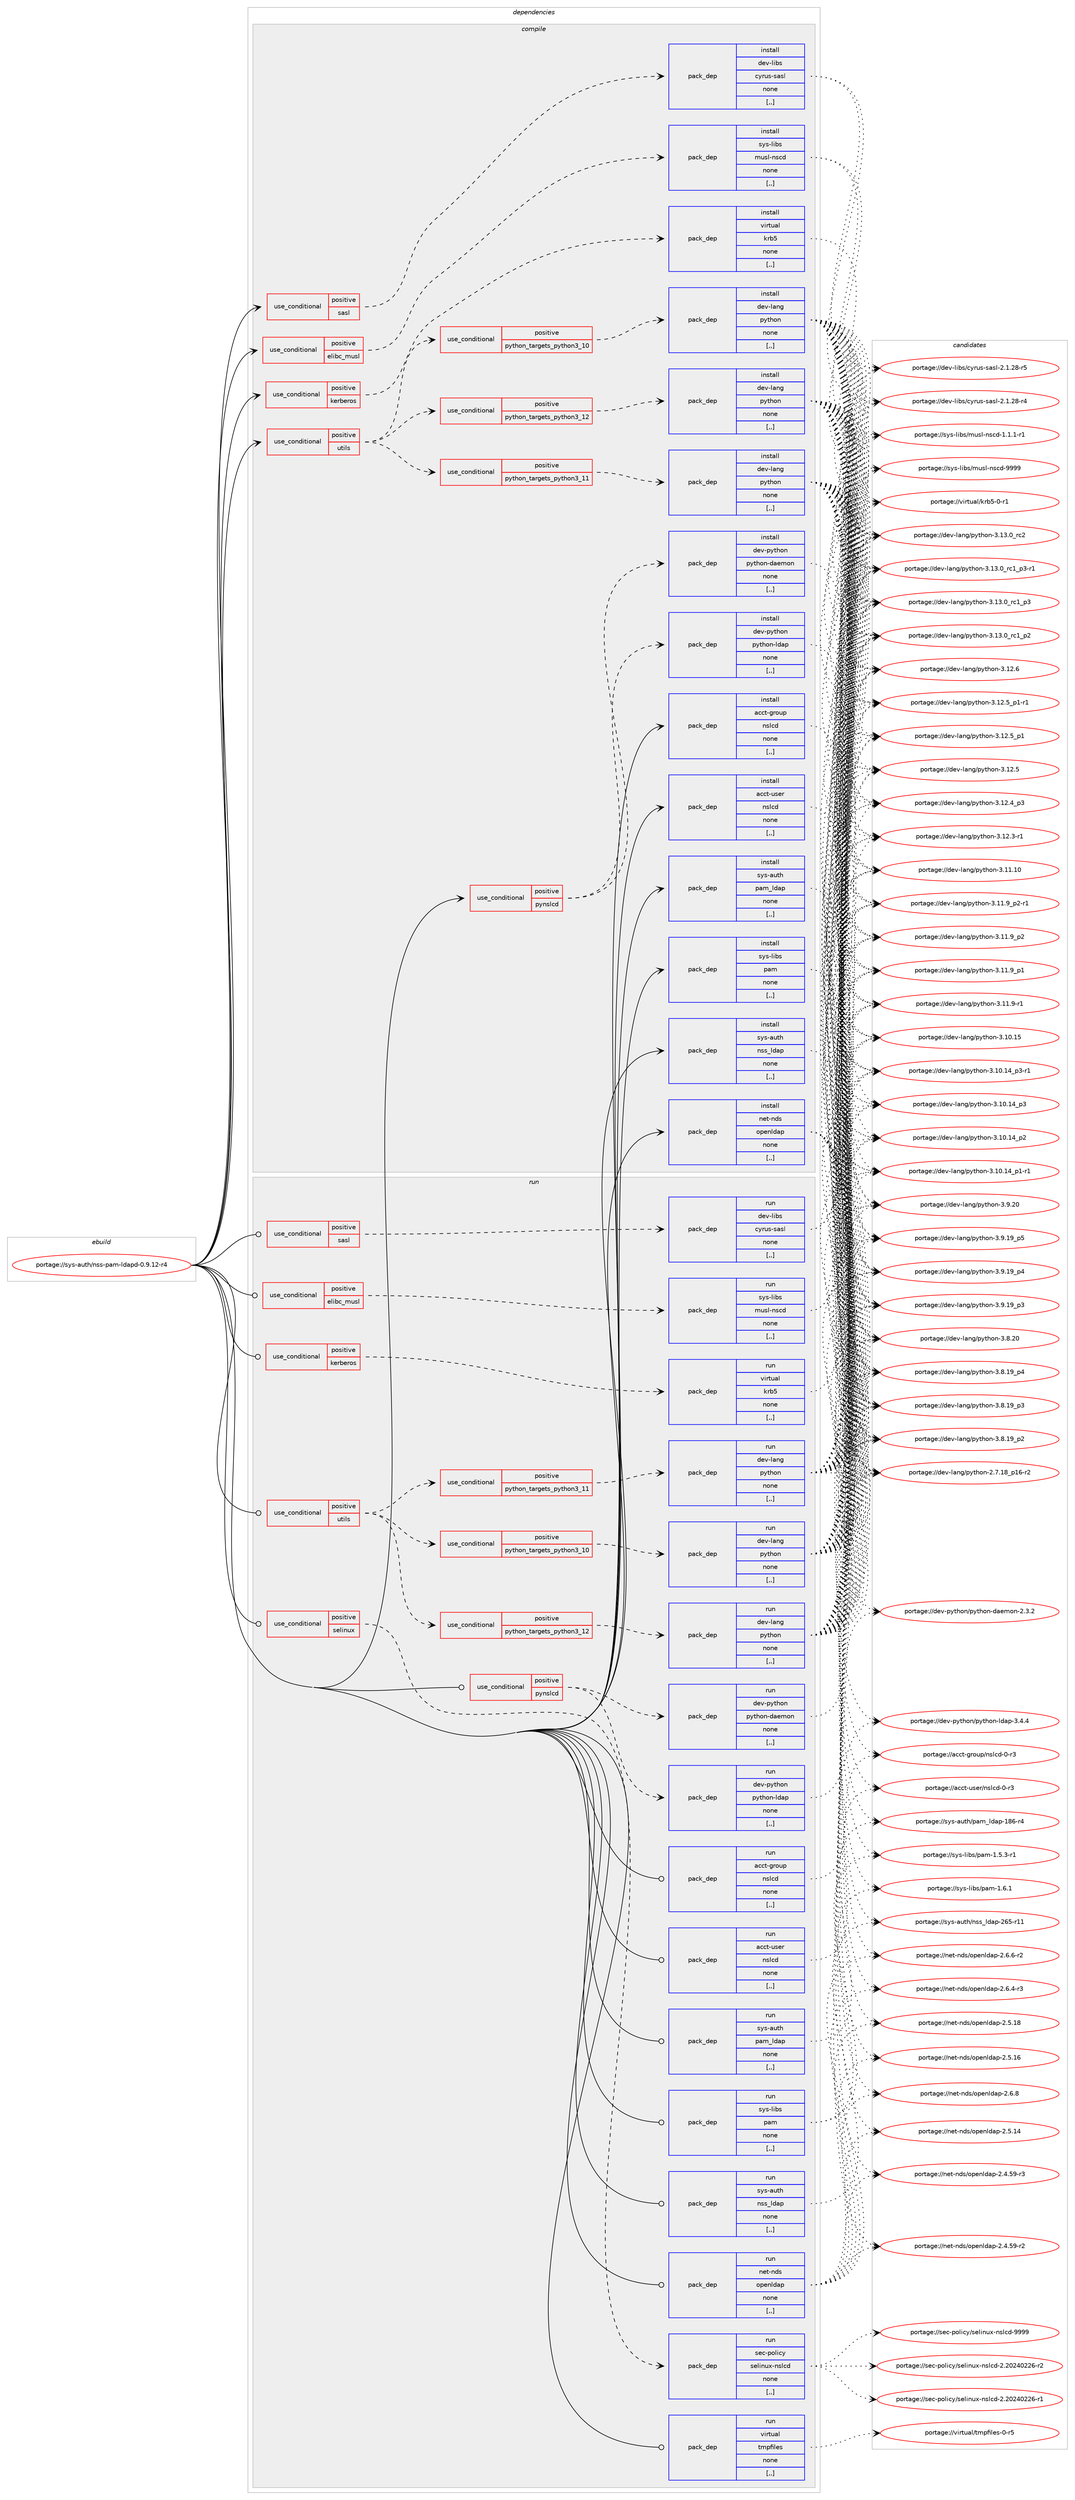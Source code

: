 digraph prolog {

# *************
# Graph options
# *************

newrank=true;
concentrate=true;
compound=true;
graph [rankdir=LR,fontname=Helvetica,fontsize=10,ranksep=1.5];#, ranksep=2.5, nodesep=0.2];
edge  [arrowhead=vee];
node  [fontname=Helvetica,fontsize=10];

# **********
# The ebuild
# **********

subgraph cluster_leftcol {
color=gray;
label=<<i>ebuild</i>>;
id [label="portage://sys-auth/nss-pam-ldapd-0.9.12-r4", color=red, width=4, href="../sys-auth/nss-pam-ldapd-0.9.12-r4.svg"];
}

# ****************
# The dependencies
# ****************

subgraph cluster_midcol {
color=gray;
label=<<i>dependencies</i>>;
subgraph cluster_compile {
fillcolor="#eeeeee";
style=filled;
label=<<i>compile</i>>;
subgraph cond8581 {
dependency23039 [label=<<TABLE BORDER="0" CELLBORDER="1" CELLSPACING="0" CELLPADDING="4"><TR><TD ROWSPAN="3" CELLPADDING="10">use_conditional</TD></TR><TR><TD>positive</TD></TR><TR><TD>elibc_musl</TD></TR></TABLE>>, shape=none, color=red];
subgraph pack14383 {
dependency23040 [label=<<TABLE BORDER="0" CELLBORDER="1" CELLSPACING="0" CELLPADDING="4" WIDTH="220"><TR><TD ROWSPAN="6" CELLPADDING="30">pack_dep</TD></TR><TR><TD WIDTH="110">install</TD></TR><TR><TD>sys-libs</TD></TR><TR><TD>musl-nscd</TD></TR><TR><TD>none</TD></TR><TR><TD>[,,]</TD></TR></TABLE>>, shape=none, color=blue];
}
dependency23039:e -> dependency23040:w [weight=20,style="dashed",arrowhead="vee"];
}
id:e -> dependency23039:w [weight=20,style="solid",arrowhead="vee"];
subgraph cond8582 {
dependency23041 [label=<<TABLE BORDER="0" CELLBORDER="1" CELLSPACING="0" CELLPADDING="4"><TR><TD ROWSPAN="3" CELLPADDING="10">use_conditional</TD></TR><TR><TD>positive</TD></TR><TR><TD>kerberos</TD></TR></TABLE>>, shape=none, color=red];
subgraph pack14384 {
dependency23042 [label=<<TABLE BORDER="0" CELLBORDER="1" CELLSPACING="0" CELLPADDING="4" WIDTH="220"><TR><TD ROWSPAN="6" CELLPADDING="30">pack_dep</TD></TR><TR><TD WIDTH="110">install</TD></TR><TR><TD>virtual</TD></TR><TR><TD>krb5</TD></TR><TR><TD>none</TD></TR><TR><TD>[,,]</TD></TR></TABLE>>, shape=none, color=blue];
}
dependency23041:e -> dependency23042:w [weight=20,style="dashed",arrowhead="vee"];
}
id:e -> dependency23041:w [weight=20,style="solid",arrowhead="vee"];
subgraph cond8583 {
dependency23043 [label=<<TABLE BORDER="0" CELLBORDER="1" CELLSPACING="0" CELLPADDING="4"><TR><TD ROWSPAN="3" CELLPADDING="10">use_conditional</TD></TR><TR><TD>positive</TD></TR><TR><TD>pynslcd</TD></TR></TABLE>>, shape=none, color=red];
subgraph pack14385 {
dependency23044 [label=<<TABLE BORDER="0" CELLBORDER="1" CELLSPACING="0" CELLPADDING="4" WIDTH="220"><TR><TD ROWSPAN="6" CELLPADDING="30">pack_dep</TD></TR><TR><TD WIDTH="110">install</TD></TR><TR><TD>dev-python</TD></TR><TR><TD>python-ldap</TD></TR><TR><TD>none</TD></TR><TR><TD>[,,]</TD></TR></TABLE>>, shape=none, color=blue];
}
dependency23043:e -> dependency23044:w [weight=20,style="dashed",arrowhead="vee"];
subgraph pack14386 {
dependency23045 [label=<<TABLE BORDER="0" CELLBORDER="1" CELLSPACING="0" CELLPADDING="4" WIDTH="220"><TR><TD ROWSPAN="6" CELLPADDING="30">pack_dep</TD></TR><TR><TD WIDTH="110">install</TD></TR><TR><TD>dev-python</TD></TR><TR><TD>python-daemon</TD></TR><TR><TD>none</TD></TR><TR><TD>[,,]</TD></TR></TABLE>>, shape=none, color=blue];
}
dependency23043:e -> dependency23045:w [weight=20,style="dashed",arrowhead="vee"];
}
id:e -> dependency23043:w [weight=20,style="solid",arrowhead="vee"];
subgraph cond8584 {
dependency23046 [label=<<TABLE BORDER="0" CELLBORDER="1" CELLSPACING="0" CELLPADDING="4"><TR><TD ROWSPAN="3" CELLPADDING="10">use_conditional</TD></TR><TR><TD>positive</TD></TR><TR><TD>sasl</TD></TR></TABLE>>, shape=none, color=red];
subgraph pack14387 {
dependency23047 [label=<<TABLE BORDER="0" CELLBORDER="1" CELLSPACING="0" CELLPADDING="4" WIDTH="220"><TR><TD ROWSPAN="6" CELLPADDING="30">pack_dep</TD></TR><TR><TD WIDTH="110">install</TD></TR><TR><TD>dev-libs</TD></TR><TR><TD>cyrus-sasl</TD></TR><TR><TD>none</TD></TR><TR><TD>[,,]</TD></TR></TABLE>>, shape=none, color=blue];
}
dependency23046:e -> dependency23047:w [weight=20,style="dashed",arrowhead="vee"];
}
id:e -> dependency23046:w [weight=20,style="solid",arrowhead="vee"];
subgraph cond8585 {
dependency23048 [label=<<TABLE BORDER="0" CELLBORDER="1" CELLSPACING="0" CELLPADDING="4"><TR><TD ROWSPAN="3" CELLPADDING="10">use_conditional</TD></TR><TR><TD>positive</TD></TR><TR><TD>utils</TD></TR></TABLE>>, shape=none, color=red];
subgraph cond8586 {
dependency23049 [label=<<TABLE BORDER="0" CELLBORDER="1" CELLSPACING="0" CELLPADDING="4"><TR><TD ROWSPAN="3" CELLPADDING="10">use_conditional</TD></TR><TR><TD>positive</TD></TR><TR><TD>python_targets_python3_10</TD></TR></TABLE>>, shape=none, color=red];
subgraph pack14388 {
dependency23050 [label=<<TABLE BORDER="0" CELLBORDER="1" CELLSPACING="0" CELLPADDING="4" WIDTH="220"><TR><TD ROWSPAN="6" CELLPADDING="30">pack_dep</TD></TR><TR><TD WIDTH="110">install</TD></TR><TR><TD>dev-lang</TD></TR><TR><TD>python</TD></TR><TR><TD>none</TD></TR><TR><TD>[,,]</TD></TR></TABLE>>, shape=none, color=blue];
}
dependency23049:e -> dependency23050:w [weight=20,style="dashed",arrowhead="vee"];
}
dependency23048:e -> dependency23049:w [weight=20,style="dashed",arrowhead="vee"];
subgraph cond8587 {
dependency23051 [label=<<TABLE BORDER="0" CELLBORDER="1" CELLSPACING="0" CELLPADDING="4"><TR><TD ROWSPAN="3" CELLPADDING="10">use_conditional</TD></TR><TR><TD>positive</TD></TR><TR><TD>python_targets_python3_11</TD></TR></TABLE>>, shape=none, color=red];
subgraph pack14389 {
dependency23052 [label=<<TABLE BORDER="0" CELLBORDER="1" CELLSPACING="0" CELLPADDING="4" WIDTH="220"><TR><TD ROWSPAN="6" CELLPADDING="30">pack_dep</TD></TR><TR><TD WIDTH="110">install</TD></TR><TR><TD>dev-lang</TD></TR><TR><TD>python</TD></TR><TR><TD>none</TD></TR><TR><TD>[,,]</TD></TR></TABLE>>, shape=none, color=blue];
}
dependency23051:e -> dependency23052:w [weight=20,style="dashed",arrowhead="vee"];
}
dependency23048:e -> dependency23051:w [weight=20,style="dashed",arrowhead="vee"];
subgraph cond8588 {
dependency23053 [label=<<TABLE BORDER="0" CELLBORDER="1" CELLSPACING="0" CELLPADDING="4"><TR><TD ROWSPAN="3" CELLPADDING="10">use_conditional</TD></TR><TR><TD>positive</TD></TR><TR><TD>python_targets_python3_12</TD></TR></TABLE>>, shape=none, color=red];
subgraph pack14390 {
dependency23054 [label=<<TABLE BORDER="0" CELLBORDER="1" CELLSPACING="0" CELLPADDING="4" WIDTH="220"><TR><TD ROWSPAN="6" CELLPADDING="30">pack_dep</TD></TR><TR><TD WIDTH="110">install</TD></TR><TR><TD>dev-lang</TD></TR><TR><TD>python</TD></TR><TR><TD>none</TD></TR><TR><TD>[,,]</TD></TR></TABLE>>, shape=none, color=blue];
}
dependency23053:e -> dependency23054:w [weight=20,style="dashed",arrowhead="vee"];
}
dependency23048:e -> dependency23053:w [weight=20,style="dashed",arrowhead="vee"];
}
id:e -> dependency23048:w [weight=20,style="solid",arrowhead="vee"];
subgraph pack14391 {
dependency23055 [label=<<TABLE BORDER="0" CELLBORDER="1" CELLSPACING="0" CELLPADDING="4" WIDTH="220"><TR><TD ROWSPAN="6" CELLPADDING="30">pack_dep</TD></TR><TR><TD WIDTH="110">install</TD></TR><TR><TD>acct-group</TD></TR><TR><TD>nslcd</TD></TR><TR><TD>none</TD></TR><TR><TD>[,,]</TD></TR></TABLE>>, shape=none, color=blue];
}
id:e -> dependency23055:w [weight=20,style="solid",arrowhead="vee"];
subgraph pack14392 {
dependency23056 [label=<<TABLE BORDER="0" CELLBORDER="1" CELLSPACING="0" CELLPADDING="4" WIDTH="220"><TR><TD ROWSPAN="6" CELLPADDING="30">pack_dep</TD></TR><TR><TD WIDTH="110">install</TD></TR><TR><TD>acct-user</TD></TR><TR><TD>nslcd</TD></TR><TR><TD>none</TD></TR><TR><TD>[,,]</TD></TR></TABLE>>, shape=none, color=blue];
}
id:e -> dependency23056:w [weight=20,style="solid",arrowhead="vee"];
subgraph pack14393 {
dependency23057 [label=<<TABLE BORDER="0" CELLBORDER="1" CELLSPACING="0" CELLPADDING="4" WIDTH="220"><TR><TD ROWSPAN="6" CELLPADDING="30">pack_dep</TD></TR><TR><TD WIDTH="110">install</TD></TR><TR><TD>net-nds</TD></TR><TR><TD>openldap</TD></TR><TR><TD>none</TD></TR><TR><TD>[,,]</TD></TR></TABLE>>, shape=none, color=blue];
}
id:e -> dependency23057:w [weight=20,style="solid",arrowhead="vee"];
subgraph pack14394 {
dependency23058 [label=<<TABLE BORDER="0" CELLBORDER="1" CELLSPACING="0" CELLPADDING="4" WIDTH="220"><TR><TD ROWSPAN="6" CELLPADDING="30">pack_dep</TD></TR><TR><TD WIDTH="110">install</TD></TR><TR><TD>sys-libs</TD></TR><TR><TD>pam</TD></TR><TR><TD>none</TD></TR><TR><TD>[,,]</TD></TR></TABLE>>, shape=none, color=blue];
}
id:e -> dependency23058:w [weight=20,style="solid",arrowhead="vee"];
subgraph pack14395 {
dependency23059 [label=<<TABLE BORDER="0" CELLBORDER="1" CELLSPACING="0" CELLPADDING="4" WIDTH="220"><TR><TD ROWSPAN="6" CELLPADDING="30">pack_dep</TD></TR><TR><TD WIDTH="110">install</TD></TR><TR><TD>sys-auth</TD></TR><TR><TD>nss_ldap</TD></TR><TR><TD>none</TD></TR><TR><TD>[,,]</TD></TR></TABLE>>, shape=none, color=blue];
}
id:e -> dependency23059:w [weight=20,style="solid",arrowhead="vee"];
subgraph pack14396 {
dependency23060 [label=<<TABLE BORDER="0" CELLBORDER="1" CELLSPACING="0" CELLPADDING="4" WIDTH="220"><TR><TD ROWSPAN="6" CELLPADDING="30">pack_dep</TD></TR><TR><TD WIDTH="110">install</TD></TR><TR><TD>sys-auth</TD></TR><TR><TD>pam_ldap</TD></TR><TR><TD>none</TD></TR><TR><TD>[,,]</TD></TR></TABLE>>, shape=none, color=blue];
}
id:e -> dependency23060:w [weight=20,style="solid",arrowhead="vee"];
}
subgraph cluster_compileandrun {
fillcolor="#eeeeee";
style=filled;
label=<<i>compile and run</i>>;
}
subgraph cluster_run {
fillcolor="#eeeeee";
style=filled;
label=<<i>run</i>>;
subgraph cond8589 {
dependency23061 [label=<<TABLE BORDER="0" CELLBORDER="1" CELLSPACING="0" CELLPADDING="4"><TR><TD ROWSPAN="3" CELLPADDING="10">use_conditional</TD></TR><TR><TD>positive</TD></TR><TR><TD>elibc_musl</TD></TR></TABLE>>, shape=none, color=red];
subgraph pack14397 {
dependency23062 [label=<<TABLE BORDER="0" CELLBORDER="1" CELLSPACING="0" CELLPADDING="4" WIDTH="220"><TR><TD ROWSPAN="6" CELLPADDING="30">pack_dep</TD></TR><TR><TD WIDTH="110">run</TD></TR><TR><TD>sys-libs</TD></TR><TR><TD>musl-nscd</TD></TR><TR><TD>none</TD></TR><TR><TD>[,,]</TD></TR></TABLE>>, shape=none, color=blue];
}
dependency23061:e -> dependency23062:w [weight=20,style="dashed",arrowhead="vee"];
}
id:e -> dependency23061:w [weight=20,style="solid",arrowhead="odot"];
subgraph cond8590 {
dependency23063 [label=<<TABLE BORDER="0" CELLBORDER="1" CELLSPACING="0" CELLPADDING="4"><TR><TD ROWSPAN="3" CELLPADDING="10">use_conditional</TD></TR><TR><TD>positive</TD></TR><TR><TD>kerberos</TD></TR></TABLE>>, shape=none, color=red];
subgraph pack14398 {
dependency23064 [label=<<TABLE BORDER="0" CELLBORDER="1" CELLSPACING="0" CELLPADDING="4" WIDTH="220"><TR><TD ROWSPAN="6" CELLPADDING="30">pack_dep</TD></TR><TR><TD WIDTH="110">run</TD></TR><TR><TD>virtual</TD></TR><TR><TD>krb5</TD></TR><TR><TD>none</TD></TR><TR><TD>[,,]</TD></TR></TABLE>>, shape=none, color=blue];
}
dependency23063:e -> dependency23064:w [weight=20,style="dashed",arrowhead="vee"];
}
id:e -> dependency23063:w [weight=20,style="solid",arrowhead="odot"];
subgraph cond8591 {
dependency23065 [label=<<TABLE BORDER="0" CELLBORDER="1" CELLSPACING="0" CELLPADDING="4"><TR><TD ROWSPAN="3" CELLPADDING="10">use_conditional</TD></TR><TR><TD>positive</TD></TR><TR><TD>pynslcd</TD></TR></TABLE>>, shape=none, color=red];
subgraph pack14399 {
dependency23066 [label=<<TABLE BORDER="0" CELLBORDER="1" CELLSPACING="0" CELLPADDING="4" WIDTH="220"><TR><TD ROWSPAN="6" CELLPADDING="30">pack_dep</TD></TR><TR><TD WIDTH="110">run</TD></TR><TR><TD>dev-python</TD></TR><TR><TD>python-ldap</TD></TR><TR><TD>none</TD></TR><TR><TD>[,,]</TD></TR></TABLE>>, shape=none, color=blue];
}
dependency23065:e -> dependency23066:w [weight=20,style="dashed",arrowhead="vee"];
subgraph pack14400 {
dependency23067 [label=<<TABLE BORDER="0" CELLBORDER="1" CELLSPACING="0" CELLPADDING="4" WIDTH="220"><TR><TD ROWSPAN="6" CELLPADDING="30">pack_dep</TD></TR><TR><TD WIDTH="110">run</TD></TR><TR><TD>dev-python</TD></TR><TR><TD>python-daemon</TD></TR><TR><TD>none</TD></TR><TR><TD>[,,]</TD></TR></TABLE>>, shape=none, color=blue];
}
dependency23065:e -> dependency23067:w [weight=20,style="dashed",arrowhead="vee"];
}
id:e -> dependency23065:w [weight=20,style="solid",arrowhead="odot"];
subgraph cond8592 {
dependency23068 [label=<<TABLE BORDER="0" CELLBORDER="1" CELLSPACING="0" CELLPADDING="4"><TR><TD ROWSPAN="3" CELLPADDING="10">use_conditional</TD></TR><TR><TD>positive</TD></TR><TR><TD>sasl</TD></TR></TABLE>>, shape=none, color=red];
subgraph pack14401 {
dependency23069 [label=<<TABLE BORDER="0" CELLBORDER="1" CELLSPACING="0" CELLPADDING="4" WIDTH="220"><TR><TD ROWSPAN="6" CELLPADDING="30">pack_dep</TD></TR><TR><TD WIDTH="110">run</TD></TR><TR><TD>dev-libs</TD></TR><TR><TD>cyrus-sasl</TD></TR><TR><TD>none</TD></TR><TR><TD>[,,]</TD></TR></TABLE>>, shape=none, color=blue];
}
dependency23068:e -> dependency23069:w [weight=20,style="dashed",arrowhead="vee"];
}
id:e -> dependency23068:w [weight=20,style="solid",arrowhead="odot"];
subgraph cond8593 {
dependency23070 [label=<<TABLE BORDER="0" CELLBORDER="1" CELLSPACING="0" CELLPADDING="4"><TR><TD ROWSPAN="3" CELLPADDING="10">use_conditional</TD></TR><TR><TD>positive</TD></TR><TR><TD>selinux</TD></TR></TABLE>>, shape=none, color=red];
subgraph pack14402 {
dependency23071 [label=<<TABLE BORDER="0" CELLBORDER="1" CELLSPACING="0" CELLPADDING="4" WIDTH="220"><TR><TD ROWSPAN="6" CELLPADDING="30">pack_dep</TD></TR><TR><TD WIDTH="110">run</TD></TR><TR><TD>sec-policy</TD></TR><TR><TD>selinux-nslcd</TD></TR><TR><TD>none</TD></TR><TR><TD>[,,]</TD></TR></TABLE>>, shape=none, color=blue];
}
dependency23070:e -> dependency23071:w [weight=20,style="dashed",arrowhead="vee"];
}
id:e -> dependency23070:w [weight=20,style="solid",arrowhead="odot"];
subgraph cond8594 {
dependency23072 [label=<<TABLE BORDER="0" CELLBORDER="1" CELLSPACING="0" CELLPADDING="4"><TR><TD ROWSPAN="3" CELLPADDING="10">use_conditional</TD></TR><TR><TD>positive</TD></TR><TR><TD>utils</TD></TR></TABLE>>, shape=none, color=red];
subgraph cond8595 {
dependency23073 [label=<<TABLE BORDER="0" CELLBORDER="1" CELLSPACING="0" CELLPADDING="4"><TR><TD ROWSPAN="3" CELLPADDING="10">use_conditional</TD></TR><TR><TD>positive</TD></TR><TR><TD>python_targets_python3_10</TD></TR></TABLE>>, shape=none, color=red];
subgraph pack14403 {
dependency23074 [label=<<TABLE BORDER="0" CELLBORDER="1" CELLSPACING="0" CELLPADDING="4" WIDTH="220"><TR><TD ROWSPAN="6" CELLPADDING="30">pack_dep</TD></TR><TR><TD WIDTH="110">run</TD></TR><TR><TD>dev-lang</TD></TR><TR><TD>python</TD></TR><TR><TD>none</TD></TR><TR><TD>[,,]</TD></TR></TABLE>>, shape=none, color=blue];
}
dependency23073:e -> dependency23074:w [weight=20,style="dashed",arrowhead="vee"];
}
dependency23072:e -> dependency23073:w [weight=20,style="dashed",arrowhead="vee"];
subgraph cond8596 {
dependency23075 [label=<<TABLE BORDER="0" CELLBORDER="1" CELLSPACING="0" CELLPADDING="4"><TR><TD ROWSPAN="3" CELLPADDING="10">use_conditional</TD></TR><TR><TD>positive</TD></TR><TR><TD>python_targets_python3_11</TD></TR></TABLE>>, shape=none, color=red];
subgraph pack14404 {
dependency23076 [label=<<TABLE BORDER="0" CELLBORDER="1" CELLSPACING="0" CELLPADDING="4" WIDTH="220"><TR><TD ROWSPAN="6" CELLPADDING="30">pack_dep</TD></TR><TR><TD WIDTH="110">run</TD></TR><TR><TD>dev-lang</TD></TR><TR><TD>python</TD></TR><TR><TD>none</TD></TR><TR><TD>[,,]</TD></TR></TABLE>>, shape=none, color=blue];
}
dependency23075:e -> dependency23076:w [weight=20,style="dashed",arrowhead="vee"];
}
dependency23072:e -> dependency23075:w [weight=20,style="dashed",arrowhead="vee"];
subgraph cond8597 {
dependency23077 [label=<<TABLE BORDER="0" CELLBORDER="1" CELLSPACING="0" CELLPADDING="4"><TR><TD ROWSPAN="3" CELLPADDING="10">use_conditional</TD></TR><TR><TD>positive</TD></TR><TR><TD>python_targets_python3_12</TD></TR></TABLE>>, shape=none, color=red];
subgraph pack14405 {
dependency23078 [label=<<TABLE BORDER="0" CELLBORDER="1" CELLSPACING="0" CELLPADDING="4" WIDTH="220"><TR><TD ROWSPAN="6" CELLPADDING="30">pack_dep</TD></TR><TR><TD WIDTH="110">run</TD></TR><TR><TD>dev-lang</TD></TR><TR><TD>python</TD></TR><TR><TD>none</TD></TR><TR><TD>[,,]</TD></TR></TABLE>>, shape=none, color=blue];
}
dependency23077:e -> dependency23078:w [weight=20,style="dashed",arrowhead="vee"];
}
dependency23072:e -> dependency23077:w [weight=20,style="dashed",arrowhead="vee"];
}
id:e -> dependency23072:w [weight=20,style="solid",arrowhead="odot"];
subgraph pack14406 {
dependency23079 [label=<<TABLE BORDER="0" CELLBORDER="1" CELLSPACING="0" CELLPADDING="4" WIDTH="220"><TR><TD ROWSPAN="6" CELLPADDING="30">pack_dep</TD></TR><TR><TD WIDTH="110">run</TD></TR><TR><TD>acct-group</TD></TR><TR><TD>nslcd</TD></TR><TR><TD>none</TD></TR><TR><TD>[,,]</TD></TR></TABLE>>, shape=none, color=blue];
}
id:e -> dependency23079:w [weight=20,style="solid",arrowhead="odot"];
subgraph pack14407 {
dependency23080 [label=<<TABLE BORDER="0" CELLBORDER="1" CELLSPACING="0" CELLPADDING="4" WIDTH="220"><TR><TD ROWSPAN="6" CELLPADDING="30">pack_dep</TD></TR><TR><TD WIDTH="110">run</TD></TR><TR><TD>acct-user</TD></TR><TR><TD>nslcd</TD></TR><TR><TD>none</TD></TR><TR><TD>[,,]</TD></TR></TABLE>>, shape=none, color=blue];
}
id:e -> dependency23080:w [weight=20,style="solid",arrowhead="odot"];
subgraph pack14408 {
dependency23081 [label=<<TABLE BORDER="0" CELLBORDER="1" CELLSPACING="0" CELLPADDING="4" WIDTH="220"><TR><TD ROWSPAN="6" CELLPADDING="30">pack_dep</TD></TR><TR><TD WIDTH="110">run</TD></TR><TR><TD>net-nds</TD></TR><TR><TD>openldap</TD></TR><TR><TD>none</TD></TR><TR><TD>[,,]</TD></TR></TABLE>>, shape=none, color=blue];
}
id:e -> dependency23081:w [weight=20,style="solid",arrowhead="odot"];
subgraph pack14409 {
dependency23082 [label=<<TABLE BORDER="0" CELLBORDER="1" CELLSPACING="0" CELLPADDING="4" WIDTH="220"><TR><TD ROWSPAN="6" CELLPADDING="30">pack_dep</TD></TR><TR><TD WIDTH="110">run</TD></TR><TR><TD>sys-libs</TD></TR><TR><TD>pam</TD></TR><TR><TD>none</TD></TR><TR><TD>[,,]</TD></TR></TABLE>>, shape=none, color=blue];
}
id:e -> dependency23082:w [weight=20,style="solid",arrowhead="odot"];
subgraph pack14410 {
dependency23083 [label=<<TABLE BORDER="0" CELLBORDER="1" CELLSPACING="0" CELLPADDING="4" WIDTH="220"><TR><TD ROWSPAN="6" CELLPADDING="30">pack_dep</TD></TR><TR><TD WIDTH="110">run</TD></TR><TR><TD>virtual</TD></TR><TR><TD>tmpfiles</TD></TR><TR><TD>none</TD></TR><TR><TD>[,,]</TD></TR></TABLE>>, shape=none, color=blue];
}
id:e -> dependency23083:w [weight=20,style="solid",arrowhead="odot"];
subgraph pack14411 {
dependency23084 [label=<<TABLE BORDER="0" CELLBORDER="1" CELLSPACING="0" CELLPADDING="4" WIDTH="220"><TR><TD ROWSPAN="6" CELLPADDING="30">pack_dep</TD></TR><TR><TD WIDTH="110">run</TD></TR><TR><TD>sys-auth</TD></TR><TR><TD>nss_ldap</TD></TR><TR><TD>none</TD></TR><TR><TD>[,,]</TD></TR></TABLE>>, shape=none, color=blue];
}
id:e -> dependency23084:w [weight=20,style="solid",arrowhead="odot"];
subgraph pack14412 {
dependency23085 [label=<<TABLE BORDER="0" CELLBORDER="1" CELLSPACING="0" CELLPADDING="4" WIDTH="220"><TR><TD ROWSPAN="6" CELLPADDING="30">pack_dep</TD></TR><TR><TD WIDTH="110">run</TD></TR><TR><TD>sys-auth</TD></TR><TR><TD>pam_ldap</TD></TR><TR><TD>none</TD></TR><TR><TD>[,,]</TD></TR></TABLE>>, shape=none, color=blue];
}
id:e -> dependency23085:w [weight=20,style="solid",arrowhead="odot"];
}
}

# **************
# The candidates
# **************

subgraph cluster_choices {
rank=same;
color=gray;
label=<<i>candidates</i>>;

subgraph choice14383 {
color=black;
nodesep=1;
choice11512111545108105981154710911711510845110115991004557575757 [label="portage://sys-libs/musl-nscd-9999", color=red, width=4,href="../sys-libs/musl-nscd-9999.svg"];
choice11512111545108105981154710911711510845110115991004549464946494511449 [label="portage://sys-libs/musl-nscd-1.1.1-r1", color=red, width=4,href="../sys-libs/musl-nscd-1.1.1-r1.svg"];
dependency23040:e -> choice11512111545108105981154710911711510845110115991004557575757:w [style=dotted,weight="100"];
dependency23040:e -> choice11512111545108105981154710911711510845110115991004549464946494511449:w [style=dotted,weight="100"];
}
subgraph choice14384 {
color=black;
nodesep=1;
choice1181051141161179710847107114985345484511449 [label="portage://virtual/krb5-0-r1", color=red, width=4,href="../virtual/krb5-0-r1.svg"];
dependency23042:e -> choice1181051141161179710847107114985345484511449:w [style=dotted,weight="100"];
}
subgraph choice14385 {
color=black;
nodesep=1;
choice10010111845112121116104111110471121211161041111104510810097112455146524652 [label="portage://dev-python/python-ldap-3.4.4", color=red, width=4,href="../dev-python/python-ldap-3.4.4.svg"];
dependency23044:e -> choice10010111845112121116104111110471121211161041111104510810097112455146524652:w [style=dotted,weight="100"];
}
subgraph choice14386 {
color=black;
nodesep=1;
choice10010111845112121116104111110471121211161041111104510097101109111110455046514650 [label="portage://dev-python/python-daemon-2.3.2", color=red, width=4,href="../dev-python/python-daemon-2.3.2.svg"];
dependency23045:e -> choice10010111845112121116104111110471121211161041111104510097101109111110455046514650:w [style=dotted,weight="100"];
}
subgraph choice14387 {
color=black;
nodesep=1;
choice100101118451081059811547991211141171154511597115108455046494650564511453 [label="portage://dev-libs/cyrus-sasl-2.1.28-r5", color=red, width=4,href="../dev-libs/cyrus-sasl-2.1.28-r5.svg"];
choice100101118451081059811547991211141171154511597115108455046494650564511452 [label="portage://dev-libs/cyrus-sasl-2.1.28-r4", color=red, width=4,href="../dev-libs/cyrus-sasl-2.1.28-r4.svg"];
dependency23047:e -> choice100101118451081059811547991211141171154511597115108455046494650564511453:w [style=dotted,weight="100"];
dependency23047:e -> choice100101118451081059811547991211141171154511597115108455046494650564511452:w [style=dotted,weight="100"];
}
subgraph choice14388 {
color=black;
nodesep=1;
choice10010111845108971101034711212111610411111045514649514648951149950 [label="portage://dev-lang/python-3.13.0_rc2", color=red, width=4,href="../dev-lang/python-3.13.0_rc2.svg"];
choice1001011184510897110103471121211161041111104551464951464895114994995112514511449 [label="portage://dev-lang/python-3.13.0_rc1_p3-r1", color=red, width=4,href="../dev-lang/python-3.13.0_rc1_p3-r1.svg"];
choice100101118451089711010347112121116104111110455146495146489511499499511251 [label="portage://dev-lang/python-3.13.0_rc1_p3", color=red, width=4,href="../dev-lang/python-3.13.0_rc1_p3.svg"];
choice100101118451089711010347112121116104111110455146495146489511499499511250 [label="portage://dev-lang/python-3.13.0_rc1_p2", color=red, width=4,href="../dev-lang/python-3.13.0_rc1_p2.svg"];
choice10010111845108971101034711212111610411111045514649504654 [label="portage://dev-lang/python-3.12.6", color=red, width=4,href="../dev-lang/python-3.12.6.svg"];
choice1001011184510897110103471121211161041111104551464950465395112494511449 [label="portage://dev-lang/python-3.12.5_p1-r1", color=red, width=4,href="../dev-lang/python-3.12.5_p1-r1.svg"];
choice100101118451089711010347112121116104111110455146495046539511249 [label="portage://dev-lang/python-3.12.5_p1", color=red, width=4,href="../dev-lang/python-3.12.5_p1.svg"];
choice10010111845108971101034711212111610411111045514649504653 [label="portage://dev-lang/python-3.12.5", color=red, width=4,href="../dev-lang/python-3.12.5.svg"];
choice100101118451089711010347112121116104111110455146495046529511251 [label="portage://dev-lang/python-3.12.4_p3", color=red, width=4,href="../dev-lang/python-3.12.4_p3.svg"];
choice100101118451089711010347112121116104111110455146495046514511449 [label="portage://dev-lang/python-3.12.3-r1", color=red, width=4,href="../dev-lang/python-3.12.3-r1.svg"];
choice1001011184510897110103471121211161041111104551464949464948 [label="portage://dev-lang/python-3.11.10", color=red, width=4,href="../dev-lang/python-3.11.10.svg"];
choice1001011184510897110103471121211161041111104551464949465795112504511449 [label="portage://dev-lang/python-3.11.9_p2-r1", color=red, width=4,href="../dev-lang/python-3.11.9_p2-r1.svg"];
choice100101118451089711010347112121116104111110455146494946579511250 [label="portage://dev-lang/python-3.11.9_p2", color=red, width=4,href="../dev-lang/python-3.11.9_p2.svg"];
choice100101118451089711010347112121116104111110455146494946579511249 [label="portage://dev-lang/python-3.11.9_p1", color=red, width=4,href="../dev-lang/python-3.11.9_p1.svg"];
choice100101118451089711010347112121116104111110455146494946574511449 [label="portage://dev-lang/python-3.11.9-r1", color=red, width=4,href="../dev-lang/python-3.11.9-r1.svg"];
choice1001011184510897110103471121211161041111104551464948464953 [label="portage://dev-lang/python-3.10.15", color=red, width=4,href="../dev-lang/python-3.10.15.svg"];
choice100101118451089711010347112121116104111110455146494846495295112514511449 [label="portage://dev-lang/python-3.10.14_p3-r1", color=red, width=4,href="../dev-lang/python-3.10.14_p3-r1.svg"];
choice10010111845108971101034711212111610411111045514649484649529511251 [label="portage://dev-lang/python-3.10.14_p3", color=red, width=4,href="../dev-lang/python-3.10.14_p3.svg"];
choice10010111845108971101034711212111610411111045514649484649529511250 [label="portage://dev-lang/python-3.10.14_p2", color=red, width=4,href="../dev-lang/python-3.10.14_p2.svg"];
choice100101118451089711010347112121116104111110455146494846495295112494511449 [label="portage://dev-lang/python-3.10.14_p1-r1", color=red, width=4,href="../dev-lang/python-3.10.14_p1-r1.svg"];
choice10010111845108971101034711212111610411111045514657465048 [label="portage://dev-lang/python-3.9.20", color=red, width=4,href="../dev-lang/python-3.9.20.svg"];
choice100101118451089711010347112121116104111110455146574649579511253 [label="portage://dev-lang/python-3.9.19_p5", color=red, width=4,href="../dev-lang/python-3.9.19_p5.svg"];
choice100101118451089711010347112121116104111110455146574649579511252 [label="portage://dev-lang/python-3.9.19_p4", color=red, width=4,href="../dev-lang/python-3.9.19_p4.svg"];
choice100101118451089711010347112121116104111110455146574649579511251 [label="portage://dev-lang/python-3.9.19_p3", color=red, width=4,href="../dev-lang/python-3.9.19_p3.svg"];
choice10010111845108971101034711212111610411111045514656465048 [label="portage://dev-lang/python-3.8.20", color=red, width=4,href="../dev-lang/python-3.8.20.svg"];
choice100101118451089711010347112121116104111110455146564649579511252 [label="portage://dev-lang/python-3.8.19_p4", color=red, width=4,href="../dev-lang/python-3.8.19_p4.svg"];
choice100101118451089711010347112121116104111110455146564649579511251 [label="portage://dev-lang/python-3.8.19_p3", color=red, width=4,href="../dev-lang/python-3.8.19_p3.svg"];
choice100101118451089711010347112121116104111110455146564649579511250 [label="portage://dev-lang/python-3.8.19_p2", color=red, width=4,href="../dev-lang/python-3.8.19_p2.svg"];
choice100101118451089711010347112121116104111110455046554649569511249544511450 [label="portage://dev-lang/python-2.7.18_p16-r2", color=red, width=4,href="../dev-lang/python-2.7.18_p16-r2.svg"];
dependency23050:e -> choice10010111845108971101034711212111610411111045514649514648951149950:w [style=dotted,weight="100"];
dependency23050:e -> choice1001011184510897110103471121211161041111104551464951464895114994995112514511449:w [style=dotted,weight="100"];
dependency23050:e -> choice100101118451089711010347112121116104111110455146495146489511499499511251:w [style=dotted,weight="100"];
dependency23050:e -> choice100101118451089711010347112121116104111110455146495146489511499499511250:w [style=dotted,weight="100"];
dependency23050:e -> choice10010111845108971101034711212111610411111045514649504654:w [style=dotted,weight="100"];
dependency23050:e -> choice1001011184510897110103471121211161041111104551464950465395112494511449:w [style=dotted,weight="100"];
dependency23050:e -> choice100101118451089711010347112121116104111110455146495046539511249:w [style=dotted,weight="100"];
dependency23050:e -> choice10010111845108971101034711212111610411111045514649504653:w [style=dotted,weight="100"];
dependency23050:e -> choice100101118451089711010347112121116104111110455146495046529511251:w [style=dotted,weight="100"];
dependency23050:e -> choice100101118451089711010347112121116104111110455146495046514511449:w [style=dotted,weight="100"];
dependency23050:e -> choice1001011184510897110103471121211161041111104551464949464948:w [style=dotted,weight="100"];
dependency23050:e -> choice1001011184510897110103471121211161041111104551464949465795112504511449:w [style=dotted,weight="100"];
dependency23050:e -> choice100101118451089711010347112121116104111110455146494946579511250:w [style=dotted,weight="100"];
dependency23050:e -> choice100101118451089711010347112121116104111110455146494946579511249:w [style=dotted,weight="100"];
dependency23050:e -> choice100101118451089711010347112121116104111110455146494946574511449:w [style=dotted,weight="100"];
dependency23050:e -> choice1001011184510897110103471121211161041111104551464948464953:w [style=dotted,weight="100"];
dependency23050:e -> choice100101118451089711010347112121116104111110455146494846495295112514511449:w [style=dotted,weight="100"];
dependency23050:e -> choice10010111845108971101034711212111610411111045514649484649529511251:w [style=dotted,weight="100"];
dependency23050:e -> choice10010111845108971101034711212111610411111045514649484649529511250:w [style=dotted,weight="100"];
dependency23050:e -> choice100101118451089711010347112121116104111110455146494846495295112494511449:w [style=dotted,weight="100"];
dependency23050:e -> choice10010111845108971101034711212111610411111045514657465048:w [style=dotted,weight="100"];
dependency23050:e -> choice100101118451089711010347112121116104111110455146574649579511253:w [style=dotted,weight="100"];
dependency23050:e -> choice100101118451089711010347112121116104111110455146574649579511252:w [style=dotted,weight="100"];
dependency23050:e -> choice100101118451089711010347112121116104111110455146574649579511251:w [style=dotted,weight="100"];
dependency23050:e -> choice10010111845108971101034711212111610411111045514656465048:w [style=dotted,weight="100"];
dependency23050:e -> choice100101118451089711010347112121116104111110455146564649579511252:w [style=dotted,weight="100"];
dependency23050:e -> choice100101118451089711010347112121116104111110455146564649579511251:w [style=dotted,weight="100"];
dependency23050:e -> choice100101118451089711010347112121116104111110455146564649579511250:w [style=dotted,weight="100"];
dependency23050:e -> choice100101118451089711010347112121116104111110455046554649569511249544511450:w [style=dotted,weight="100"];
}
subgraph choice14389 {
color=black;
nodesep=1;
choice10010111845108971101034711212111610411111045514649514648951149950 [label="portage://dev-lang/python-3.13.0_rc2", color=red, width=4,href="../dev-lang/python-3.13.0_rc2.svg"];
choice1001011184510897110103471121211161041111104551464951464895114994995112514511449 [label="portage://dev-lang/python-3.13.0_rc1_p3-r1", color=red, width=4,href="../dev-lang/python-3.13.0_rc1_p3-r1.svg"];
choice100101118451089711010347112121116104111110455146495146489511499499511251 [label="portage://dev-lang/python-3.13.0_rc1_p3", color=red, width=4,href="../dev-lang/python-3.13.0_rc1_p3.svg"];
choice100101118451089711010347112121116104111110455146495146489511499499511250 [label="portage://dev-lang/python-3.13.0_rc1_p2", color=red, width=4,href="../dev-lang/python-3.13.0_rc1_p2.svg"];
choice10010111845108971101034711212111610411111045514649504654 [label="portage://dev-lang/python-3.12.6", color=red, width=4,href="../dev-lang/python-3.12.6.svg"];
choice1001011184510897110103471121211161041111104551464950465395112494511449 [label="portage://dev-lang/python-3.12.5_p1-r1", color=red, width=4,href="../dev-lang/python-3.12.5_p1-r1.svg"];
choice100101118451089711010347112121116104111110455146495046539511249 [label="portage://dev-lang/python-3.12.5_p1", color=red, width=4,href="../dev-lang/python-3.12.5_p1.svg"];
choice10010111845108971101034711212111610411111045514649504653 [label="portage://dev-lang/python-3.12.5", color=red, width=4,href="../dev-lang/python-3.12.5.svg"];
choice100101118451089711010347112121116104111110455146495046529511251 [label="portage://dev-lang/python-3.12.4_p3", color=red, width=4,href="../dev-lang/python-3.12.4_p3.svg"];
choice100101118451089711010347112121116104111110455146495046514511449 [label="portage://dev-lang/python-3.12.3-r1", color=red, width=4,href="../dev-lang/python-3.12.3-r1.svg"];
choice1001011184510897110103471121211161041111104551464949464948 [label="portage://dev-lang/python-3.11.10", color=red, width=4,href="../dev-lang/python-3.11.10.svg"];
choice1001011184510897110103471121211161041111104551464949465795112504511449 [label="portage://dev-lang/python-3.11.9_p2-r1", color=red, width=4,href="../dev-lang/python-3.11.9_p2-r1.svg"];
choice100101118451089711010347112121116104111110455146494946579511250 [label="portage://dev-lang/python-3.11.9_p2", color=red, width=4,href="../dev-lang/python-3.11.9_p2.svg"];
choice100101118451089711010347112121116104111110455146494946579511249 [label="portage://dev-lang/python-3.11.9_p1", color=red, width=4,href="../dev-lang/python-3.11.9_p1.svg"];
choice100101118451089711010347112121116104111110455146494946574511449 [label="portage://dev-lang/python-3.11.9-r1", color=red, width=4,href="../dev-lang/python-3.11.9-r1.svg"];
choice1001011184510897110103471121211161041111104551464948464953 [label="portage://dev-lang/python-3.10.15", color=red, width=4,href="../dev-lang/python-3.10.15.svg"];
choice100101118451089711010347112121116104111110455146494846495295112514511449 [label="portage://dev-lang/python-3.10.14_p3-r1", color=red, width=4,href="../dev-lang/python-3.10.14_p3-r1.svg"];
choice10010111845108971101034711212111610411111045514649484649529511251 [label="portage://dev-lang/python-3.10.14_p3", color=red, width=4,href="../dev-lang/python-3.10.14_p3.svg"];
choice10010111845108971101034711212111610411111045514649484649529511250 [label="portage://dev-lang/python-3.10.14_p2", color=red, width=4,href="../dev-lang/python-3.10.14_p2.svg"];
choice100101118451089711010347112121116104111110455146494846495295112494511449 [label="portage://dev-lang/python-3.10.14_p1-r1", color=red, width=4,href="../dev-lang/python-3.10.14_p1-r1.svg"];
choice10010111845108971101034711212111610411111045514657465048 [label="portage://dev-lang/python-3.9.20", color=red, width=4,href="../dev-lang/python-3.9.20.svg"];
choice100101118451089711010347112121116104111110455146574649579511253 [label="portage://dev-lang/python-3.9.19_p5", color=red, width=4,href="../dev-lang/python-3.9.19_p5.svg"];
choice100101118451089711010347112121116104111110455146574649579511252 [label="portage://dev-lang/python-3.9.19_p4", color=red, width=4,href="../dev-lang/python-3.9.19_p4.svg"];
choice100101118451089711010347112121116104111110455146574649579511251 [label="portage://dev-lang/python-3.9.19_p3", color=red, width=4,href="../dev-lang/python-3.9.19_p3.svg"];
choice10010111845108971101034711212111610411111045514656465048 [label="portage://dev-lang/python-3.8.20", color=red, width=4,href="../dev-lang/python-3.8.20.svg"];
choice100101118451089711010347112121116104111110455146564649579511252 [label="portage://dev-lang/python-3.8.19_p4", color=red, width=4,href="../dev-lang/python-3.8.19_p4.svg"];
choice100101118451089711010347112121116104111110455146564649579511251 [label="portage://dev-lang/python-3.8.19_p3", color=red, width=4,href="../dev-lang/python-3.8.19_p3.svg"];
choice100101118451089711010347112121116104111110455146564649579511250 [label="portage://dev-lang/python-3.8.19_p2", color=red, width=4,href="../dev-lang/python-3.8.19_p2.svg"];
choice100101118451089711010347112121116104111110455046554649569511249544511450 [label="portage://dev-lang/python-2.7.18_p16-r2", color=red, width=4,href="../dev-lang/python-2.7.18_p16-r2.svg"];
dependency23052:e -> choice10010111845108971101034711212111610411111045514649514648951149950:w [style=dotted,weight="100"];
dependency23052:e -> choice1001011184510897110103471121211161041111104551464951464895114994995112514511449:w [style=dotted,weight="100"];
dependency23052:e -> choice100101118451089711010347112121116104111110455146495146489511499499511251:w [style=dotted,weight="100"];
dependency23052:e -> choice100101118451089711010347112121116104111110455146495146489511499499511250:w [style=dotted,weight="100"];
dependency23052:e -> choice10010111845108971101034711212111610411111045514649504654:w [style=dotted,weight="100"];
dependency23052:e -> choice1001011184510897110103471121211161041111104551464950465395112494511449:w [style=dotted,weight="100"];
dependency23052:e -> choice100101118451089711010347112121116104111110455146495046539511249:w [style=dotted,weight="100"];
dependency23052:e -> choice10010111845108971101034711212111610411111045514649504653:w [style=dotted,weight="100"];
dependency23052:e -> choice100101118451089711010347112121116104111110455146495046529511251:w [style=dotted,weight="100"];
dependency23052:e -> choice100101118451089711010347112121116104111110455146495046514511449:w [style=dotted,weight="100"];
dependency23052:e -> choice1001011184510897110103471121211161041111104551464949464948:w [style=dotted,weight="100"];
dependency23052:e -> choice1001011184510897110103471121211161041111104551464949465795112504511449:w [style=dotted,weight="100"];
dependency23052:e -> choice100101118451089711010347112121116104111110455146494946579511250:w [style=dotted,weight="100"];
dependency23052:e -> choice100101118451089711010347112121116104111110455146494946579511249:w [style=dotted,weight="100"];
dependency23052:e -> choice100101118451089711010347112121116104111110455146494946574511449:w [style=dotted,weight="100"];
dependency23052:e -> choice1001011184510897110103471121211161041111104551464948464953:w [style=dotted,weight="100"];
dependency23052:e -> choice100101118451089711010347112121116104111110455146494846495295112514511449:w [style=dotted,weight="100"];
dependency23052:e -> choice10010111845108971101034711212111610411111045514649484649529511251:w [style=dotted,weight="100"];
dependency23052:e -> choice10010111845108971101034711212111610411111045514649484649529511250:w [style=dotted,weight="100"];
dependency23052:e -> choice100101118451089711010347112121116104111110455146494846495295112494511449:w [style=dotted,weight="100"];
dependency23052:e -> choice10010111845108971101034711212111610411111045514657465048:w [style=dotted,weight="100"];
dependency23052:e -> choice100101118451089711010347112121116104111110455146574649579511253:w [style=dotted,weight="100"];
dependency23052:e -> choice100101118451089711010347112121116104111110455146574649579511252:w [style=dotted,weight="100"];
dependency23052:e -> choice100101118451089711010347112121116104111110455146574649579511251:w [style=dotted,weight="100"];
dependency23052:e -> choice10010111845108971101034711212111610411111045514656465048:w [style=dotted,weight="100"];
dependency23052:e -> choice100101118451089711010347112121116104111110455146564649579511252:w [style=dotted,weight="100"];
dependency23052:e -> choice100101118451089711010347112121116104111110455146564649579511251:w [style=dotted,weight="100"];
dependency23052:e -> choice100101118451089711010347112121116104111110455146564649579511250:w [style=dotted,weight="100"];
dependency23052:e -> choice100101118451089711010347112121116104111110455046554649569511249544511450:w [style=dotted,weight="100"];
}
subgraph choice14390 {
color=black;
nodesep=1;
choice10010111845108971101034711212111610411111045514649514648951149950 [label="portage://dev-lang/python-3.13.0_rc2", color=red, width=4,href="../dev-lang/python-3.13.0_rc2.svg"];
choice1001011184510897110103471121211161041111104551464951464895114994995112514511449 [label="portage://dev-lang/python-3.13.0_rc1_p3-r1", color=red, width=4,href="../dev-lang/python-3.13.0_rc1_p3-r1.svg"];
choice100101118451089711010347112121116104111110455146495146489511499499511251 [label="portage://dev-lang/python-3.13.0_rc1_p3", color=red, width=4,href="../dev-lang/python-3.13.0_rc1_p3.svg"];
choice100101118451089711010347112121116104111110455146495146489511499499511250 [label="portage://dev-lang/python-3.13.0_rc1_p2", color=red, width=4,href="../dev-lang/python-3.13.0_rc1_p2.svg"];
choice10010111845108971101034711212111610411111045514649504654 [label="portage://dev-lang/python-3.12.6", color=red, width=4,href="../dev-lang/python-3.12.6.svg"];
choice1001011184510897110103471121211161041111104551464950465395112494511449 [label="portage://dev-lang/python-3.12.5_p1-r1", color=red, width=4,href="../dev-lang/python-3.12.5_p1-r1.svg"];
choice100101118451089711010347112121116104111110455146495046539511249 [label="portage://dev-lang/python-3.12.5_p1", color=red, width=4,href="../dev-lang/python-3.12.5_p1.svg"];
choice10010111845108971101034711212111610411111045514649504653 [label="portage://dev-lang/python-3.12.5", color=red, width=4,href="../dev-lang/python-3.12.5.svg"];
choice100101118451089711010347112121116104111110455146495046529511251 [label="portage://dev-lang/python-3.12.4_p3", color=red, width=4,href="../dev-lang/python-3.12.4_p3.svg"];
choice100101118451089711010347112121116104111110455146495046514511449 [label="portage://dev-lang/python-3.12.3-r1", color=red, width=4,href="../dev-lang/python-3.12.3-r1.svg"];
choice1001011184510897110103471121211161041111104551464949464948 [label="portage://dev-lang/python-3.11.10", color=red, width=4,href="../dev-lang/python-3.11.10.svg"];
choice1001011184510897110103471121211161041111104551464949465795112504511449 [label="portage://dev-lang/python-3.11.9_p2-r1", color=red, width=4,href="../dev-lang/python-3.11.9_p2-r1.svg"];
choice100101118451089711010347112121116104111110455146494946579511250 [label="portage://dev-lang/python-3.11.9_p2", color=red, width=4,href="../dev-lang/python-3.11.9_p2.svg"];
choice100101118451089711010347112121116104111110455146494946579511249 [label="portage://dev-lang/python-3.11.9_p1", color=red, width=4,href="../dev-lang/python-3.11.9_p1.svg"];
choice100101118451089711010347112121116104111110455146494946574511449 [label="portage://dev-lang/python-3.11.9-r1", color=red, width=4,href="../dev-lang/python-3.11.9-r1.svg"];
choice1001011184510897110103471121211161041111104551464948464953 [label="portage://dev-lang/python-3.10.15", color=red, width=4,href="../dev-lang/python-3.10.15.svg"];
choice100101118451089711010347112121116104111110455146494846495295112514511449 [label="portage://dev-lang/python-3.10.14_p3-r1", color=red, width=4,href="../dev-lang/python-3.10.14_p3-r1.svg"];
choice10010111845108971101034711212111610411111045514649484649529511251 [label="portage://dev-lang/python-3.10.14_p3", color=red, width=4,href="../dev-lang/python-3.10.14_p3.svg"];
choice10010111845108971101034711212111610411111045514649484649529511250 [label="portage://dev-lang/python-3.10.14_p2", color=red, width=4,href="../dev-lang/python-3.10.14_p2.svg"];
choice100101118451089711010347112121116104111110455146494846495295112494511449 [label="portage://dev-lang/python-3.10.14_p1-r1", color=red, width=4,href="../dev-lang/python-3.10.14_p1-r1.svg"];
choice10010111845108971101034711212111610411111045514657465048 [label="portage://dev-lang/python-3.9.20", color=red, width=4,href="../dev-lang/python-3.9.20.svg"];
choice100101118451089711010347112121116104111110455146574649579511253 [label="portage://dev-lang/python-3.9.19_p5", color=red, width=4,href="../dev-lang/python-3.9.19_p5.svg"];
choice100101118451089711010347112121116104111110455146574649579511252 [label="portage://dev-lang/python-3.9.19_p4", color=red, width=4,href="../dev-lang/python-3.9.19_p4.svg"];
choice100101118451089711010347112121116104111110455146574649579511251 [label="portage://dev-lang/python-3.9.19_p3", color=red, width=4,href="../dev-lang/python-3.9.19_p3.svg"];
choice10010111845108971101034711212111610411111045514656465048 [label="portage://dev-lang/python-3.8.20", color=red, width=4,href="../dev-lang/python-3.8.20.svg"];
choice100101118451089711010347112121116104111110455146564649579511252 [label="portage://dev-lang/python-3.8.19_p4", color=red, width=4,href="../dev-lang/python-3.8.19_p4.svg"];
choice100101118451089711010347112121116104111110455146564649579511251 [label="portage://dev-lang/python-3.8.19_p3", color=red, width=4,href="../dev-lang/python-3.8.19_p3.svg"];
choice100101118451089711010347112121116104111110455146564649579511250 [label="portage://dev-lang/python-3.8.19_p2", color=red, width=4,href="../dev-lang/python-3.8.19_p2.svg"];
choice100101118451089711010347112121116104111110455046554649569511249544511450 [label="portage://dev-lang/python-2.7.18_p16-r2", color=red, width=4,href="../dev-lang/python-2.7.18_p16-r2.svg"];
dependency23054:e -> choice10010111845108971101034711212111610411111045514649514648951149950:w [style=dotted,weight="100"];
dependency23054:e -> choice1001011184510897110103471121211161041111104551464951464895114994995112514511449:w [style=dotted,weight="100"];
dependency23054:e -> choice100101118451089711010347112121116104111110455146495146489511499499511251:w [style=dotted,weight="100"];
dependency23054:e -> choice100101118451089711010347112121116104111110455146495146489511499499511250:w [style=dotted,weight="100"];
dependency23054:e -> choice10010111845108971101034711212111610411111045514649504654:w [style=dotted,weight="100"];
dependency23054:e -> choice1001011184510897110103471121211161041111104551464950465395112494511449:w [style=dotted,weight="100"];
dependency23054:e -> choice100101118451089711010347112121116104111110455146495046539511249:w [style=dotted,weight="100"];
dependency23054:e -> choice10010111845108971101034711212111610411111045514649504653:w [style=dotted,weight="100"];
dependency23054:e -> choice100101118451089711010347112121116104111110455146495046529511251:w [style=dotted,weight="100"];
dependency23054:e -> choice100101118451089711010347112121116104111110455146495046514511449:w [style=dotted,weight="100"];
dependency23054:e -> choice1001011184510897110103471121211161041111104551464949464948:w [style=dotted,weight="100"];
dependency23054:e -> choice1001011184510897110103471121211161041111104551464949465795112504511449:w [style=dotted,weight="100"];
dependency23054:e -> choice100101118451089711010347112121116104111110455146494946579511250:w [style=dotted,weight="100"];
dependency23054:e -> choice100101118451089711010347112121116104111110455146494946579511249:w [style=dotted,weight="100"];
dependency23054:e -> choice100101118451089711010347112121116104111110455146494946574511449:w [style=dotted,weight="100"];
dependency23054:e -> choice1001011184510897110103471121211161041111104551464948464953:w [style=dotted,weight="100"];
dependency23054:e -> choice100101118451089711010347112121116104111110455146494846495295112514511449:w [style=dotted,weight="100"];
dependency23054:e -> choice10010111845108971101034711212111610411111045514649484649529511251:w [style=dotted,weight="100"];
dependency23054:e -> choice10010111845108971101034711212111610411111045514649484649529511250:w [style=dotted,weight="100"];
dependency23054:e -> choice100101118451089711010347112121116104111110455146494846495295112494511449:w [style=dotted,weight="100"];
dependency23054:e -> choice10010111845108971101034711212111610411111045514657465048:w [style=dotted,weight="100"];
dependency23054:e -> choice100101118451089711010347112121116104111110455146574649579511253:w [style=dotted,weight="100"];
dependency23054:e -> choice100101118451089711010347112121116104111110455146574649579511252:w [style=dotted,weight="100"];
dependency23054:e -> choice100101118451089711010347112121116104111110455146574649579511251:w [style=dotted,weight="100"];
dependency23054:e -> choice10010111845108971101034711212111610411111045514656465048:w [style=dotted,weight="100"];
dependency23054:e -> choice100101118451089711010347112121116104111110455146564649579511252:w [style=dotted,weight="100"];
dependency23054:e -> choice100101118451089711010347112121116104111110455146564649579511251:w [style=dotted,weight="100"];
dependency23054:e -> choice100101118451089711010347112121116104111110455146564649579511250:w [style=dotted,weight="100"];
dependency23054:e -> choice100101118451089711010347112121116104111110455046554649569511249544511450:w [style=dotted,weight="100"];
}
subgraph choice14391 {
color=black;
nodesep=1;
choice97999911645103114111117112471101151089910045484511451 [label="portage://acct-group/nslcd-0-r3", color=red, width=4,href="../acct-group/nslcd-0-r3.svg"];
dependency23055:e -> choice97999911645103114111117112471101151089910045484511451:w [style=dotted,weight="100"];
}
subgraph choice14392 {
color=black;
nodesep=1;
choice97999911645117115101114471101151089910045484511451 [label="portage://acct-user/nslcd-0-r3", color=red, width=4,href="../acct-user/nslcd-0-r3.svg"];
dependency23056:e -> choice97999911645117115101114471101151089910045484511451:w [style=dotted,weight="100"];
}
subgraph choice14393 {
color=black;
nodesep=1;
choice110101116451101001154711111210111010810097112455046544656 [label="portage://net-nds/openldap-2.6.8", color=red, width=4,href="../net-nds/openldap-2.6.8.svg"];
choice1101011164511010011547111112101110108100971124550465446544511450 [label="portage://net-nds/openldap-2.6.6-r2", color=red, width=4,href="../net-nds/openldap-2.6.6-r2.svg"];
choice1101011164511010011547111112101110108100971124550465446524511451 [label="portage://net-nds/openldap-2.6.4-r3", color=red, width=4,href="../net-nds/openldap-2.6.4-r3.svg"];
choice11010111645110100115471111121011101081009711245504653464956 [label="portage://net-nds/openldap-2.5.18", color=red, width=4,href="../net-nds/openldap-2.5.18.svg"];
choice11010111645110100115471111121011101081009711245504653464954 [label="portage://net-nds/openldap-2.5.16", color=red, width=4,href="../net-nds/openldap-2.5.16.svg"];
choice11010111645110100115471111121011101081009711245504653464952 [label="portage://net-nds/openldap-2.5.14", color=red, width=4,href="../net-nds/openldap-2.5.14.svg"];
choice110101116451101001154711111210111010810097112455046524653574511451 [label="portage://net-nds/openldap-2.4.59-r3", color=red, width=4,href="../net-nds/openldap-2.4.59-r3.svg"];
choice110101116451101001154711111210111010810097112455046524653574511450 [label="portage://net-nds/openldap-2.4.59-r2", color=red, width=4,href="../net-nds/openldap-2.4.59-r2.svg"];
dependency23057:e -> choice110101116451101001154711111210111010810097112455046544656:w [style=dotted,weight="100"];
dependency23057:e -> choice1101011164511010011547111112101110108100971124550465446544511450:w [style=dotted,weight="100"];
dependency23057:e -> choice1101011164511010011547111112101110108100971124550465446524511451:w [style=dotted,weight="100"];
dependency23057:e -> choice11010111645110100115471111121011101081009711245504653464956:w [style=dotted,weight="100"];
dependency23057:e -> choice11010111645110100115471111121011101081009711245504653464954:w [style=dotted,weight="100"];
dependency23057:e -> choice11010111645110100115471111121011101081009711245504653464952:w [style=dotted,weight="100"];
dependency23057:e -> choice110101116451101001154711111210111010810097112455046524653574511451:w [style=dotted,weight="100"];
dependency23057:e -> choice110101116451101001154711111210111010810097112455046524653574511450:w [style=dotted,weight="100"];
}
subgraph choice14394 {
color=black;
nodesep=1;
choice11512111545108105981154711297109454946544649 [label="portage://sys-libs/pam-1.6.1", color=red, width=4,href="../sys-libs/pam-1.6.1.svg"];
choice115121115451081059811547112971094549465346514511449 [label="portage://sys-libs/pam-1.5.3-r1", color=red, width=4,href="../sys-libs/pam-1.5.3-r1.svg"];
dependency23058:e -> choice11512111545108105981154711297109454946544649:w [style=dotted,weight="100"];
dependency23058:e -> choice115121115451081059811547112971094549465346514511449:w [style=dotted,weight="100"];
}
subgraph choice14395 {
color=black;
nodesep=1;
choice115121115459711711610447110115115951081009711245505453451144949 [label="portage://sys-auth/nss_ldap-265-r11", color=red, width=4,href="../sys-auth/nss_ldap-265-r11.svg"];
dependency23059:e -> choice115121115459711711610447110115115951081009711245505453451144949:w [style=dotted,weight="100"];
}
subgraph choice14396 {
color=black;
nodesep=1;
choice115121115459711711610447112971099510810097112454956544511452 [label="portage://sys-auth/pam_ldap-186-r4", color=red, width=4,href="../sys-auth/pam_ldap-186-r4.svg"];
dependency23060:e -> choice115121115459711711610447112971099510810097112454956544511452:w [style=dotted,weight="100"];
}
subgraph choice14397 {
color=black;
nodesep=1;
choice11512111545108105981154710911711510845110115991004557575757 [label="portage://sys-libs/musl-nscd-9999", color=red, width=4,href="../sys-libs/musl-nscd-9999.svg"];
choice11512111545108105981154710911711510845110115991004549464946494511449 [label="portage://sys-libs/musl-nscd-1.1.1-r1", color=red, width=4,href="../sys-libs/musl-nscd-1.1.1-r1.svg"];
dependency23062:e -> choice11512111545108105981154710911711510845110115991004557575757:w [style=dotted,weight="100"];
dependency23062:e -> choice11512111545108105981154710911711510845110115991004549464946494511449:w [style=dotted,weight="100"];
}
subgraph choice14398 {
color=black;
nodesep=1;
choice1181051141161179710847107114985345484511449 [label="portage://virtual/krb5-0-r1", color=red, width=4,href="../virtual/krb5-0-r1.svg"];
dependency23064:e -> choice1181051141161179710847107114985345484511449:w [style=dotted,weight="100"];
}
subgraph choice14399 {
color=black;
nodesep=1;
choice10010111845112121116104111110471121211161041111104510810097112455146524652 [label="portage://dev-python/python-ldap-3.4.4", color=red, width=4,href="../dev-python/python-ldap-3.4.4.svg"];
dependency23066:e -> choice10010111845112121116104111110471121211161041111104510810097112455146524652:w [style=dotted,weight="100"];
}
subgraph choice14400 {
color=black;
nodesep=1;
choice10010111845112121116104111110471121211161041111104510097101109111110455046514650 [label="portage://dev-python/python-daemon-2.3.2", color=red, width=4,href="../dev-python/python-daemon-2.3.2.svg"];
dependency23067:e -> choice10010111845112121116104111110471121211161041111104510097101109111110455046514650:w [style=dotted,weight="100"];
}
subgraph choice14401 {
color=black;
nodesep=1;
choice100101118451081059811547991211141171154511597115108455046494650564511453 [label="portage://dev-libs/cyrus-sasl-2.1.28-r5", color=red, width=4,href="../dev-libs/cyrus-sasl-2.1.28-r5.svg"];
choice100101118451081059811547991211141171154511597115108455046494650564511452 [label="portage://dev-libs/cyrus-sasl-2.1.28-r4", color=red, width=4,href="../dev-libs/cyrus-sasl-2.1.28-r4.svg"];
dependency23069:e -> choice100101118451081059811547991211141171154511597115108455046494650564511453:w [style=dotted,weight="100"];
dependency23069:e -> choice100101118451081059811547991211141171154511597115108455046494650564511452:w [style=dotted,weight="100"];
}
subgraph choice14402 {
color=black;
nodesep=1;
choice1151019945112111108105991214711510110810511011712045110115108991004557575757 [label="portage://sec-policy/selinux-nslcd-9999", color=red, width=4,href="../sec-policy/selinux-nslcd-9999.svg"];
choice11510199451121111081059912147115101108105110117120451101151089910045504650485052485050544511450 [label="portage://sec-policy/selinux-nslcd-2.20240226-r2", color=red, width=4,href="../sec-policy/selinux-nslcd-2.20240226-r2.svg"];
choice11510199451121111081059912147115101108105110117120451101151089910045504650485052485050544511449 [label="portage://sec-policy/selinux-nslcd-2.20240226-r1", color=red, width=4,href="../sec-policy/selinux-nslcd-2.20240226-r1.svg"];
dependency23071:e -> choice1151019945112111108105991214711510110810511011712045110115108991004557575757:w [style=dotted,weight="100"];
dependency23071:e -> choice11510199451121111081059912147115101108105110117120451101151089910045504650485052485050544511450:w [style=dotted,weight="100"];
dependency23071:e -> choice11510199451121111081059912147115101108105110117120451101151089910045504650485052485050544511449:w [style=dotted,weight="100"];
}
subgraph choice14403 {
color=black;
nodesep=1;
choice10010111845108971101034711212111610411111045514649514648951149950 [label="portage://dev-lang/python-3.13.0_rc2", color=red, width=4,href="../dev-lang/python-3.13.0_rc2.svg"];
choice1001011184510897110103471121211161041111104551464951464895114994995112514511449 [label="portage://dev-lang/python-3.13.0_rc1_p3-r1", color=red, width=4,href="../dev-lang/python-3.13.0_rc1_p3-r1.svg"];
choice100101118451089711010347112121116104111110455146495146489511499499511251 [label="portage://dev-lang/python-3.13.0_rc1_p3", color=red, width=4,href="../dev-lang/python-3.13.0_rc1_p3.svg"];
choice100101118451089711010347112121116104111110455146495146489511499499511250 [label="portage://dev-lang/python-3.13.0_rc1_p2", color=red, width=4,href="../dev-lang/python-3.13.0_rc1_p2.svg"];
choice10010111845108971101034711212111610411111045514649504654 [label="portage://dev-lang/python-3.12.6", color=red, width=4,href="../dev-lang/python-3.12.6.svg"];
choice1001011184510897110103471121211161041111104551464950465395112494511449 [label="portage://dev-lang/python-3.12.5_p1-r1", color=red, width=4,href="../dev-lang/python-3.12.5_p1-r1.svg"];
choice100101118451089711010347112121116104111110455146495046539511249 [label="portage://dev-lang/python-3.12.5_p1", color=red, width=4,href="../dev-lang/python-3.12.5_p1.svg"];
choice10010111845108971101034711212111610411111045514649504653 [label="portage://dev-lang/python-3.12.5", color=red, width=4,href="../dev-lang/python-3.12.5.svg"];
choice100101118451089711010347112121116104111110455146495046529511251 [label="portage://dev-lang/python-3.12.4_p3", color=red, width=4,href="../dev-lang/python-3.12.4_p3.svg"];
choice100101118451089711010347112121116104111110455146495046514511449 [label="portage://dev-lang/python-3.12.3-r1", color=red, width=4,href="../dev-lang/python-3.12.3-r1.svg"];
choice1001011184510897110103471121211161041111104551464949464948 [label="portage://dev-lang/python-3.11.10", color=red, width=4,href="../dev-lang/python-3.11.10.svg"];
choice1001011184510897110103471121211161041111104551464949465795112504511449 [label="portage://dev-lang/python-3.11.9_p2-r1", color=red, width=4,href="../dev-lang/python-3.11.9_p2-r1.svg"];
choice100101118451089711010347112121116104111110455146494946579511250 [label="portage://dev-lang/python-3.11.9_p2", color=red, width=4,href="../dev-lang/python-3.11.9_p2.svg"];
choice100101118451089711010347112121116104111110455146494946579511249 [label="portage://dev-lang/python-3.11.9_p1", color=red, width=4,href="../dev-lang/python-3.11.9_p1.svg"];
choice100101118451089711010347112121116104111110455146494946574511449 [label="portage://dev-lang/python-3.11.9-r1", color=red, width=4,href="../dev-lang/python-3.11.9-r1.svg"];
choice1001011184510897110103471121211161041111104551464948464953 [label="portage://dev-lang/python-3.10.15", color=red, width=4,href="../dev-lang/python-3.10.15.svg"];
choice100101118451089711010347112121116104111110455146494846495295112514511449 [label="portage://dev-lang/python-3.10.14_p3-r1", color=red, width=4,href="../dev-lang/python-3.10.14_p3-r1.svg"];
choice10010111845108971101034711212111610411111045514649484649529511251 [label="portage://dev-lang/python-3.10.14_p3", color=red, width=4,href="../dev-lang/python-3.10.14_p3.svg"];
choice10010111845108971101034711212111610411111045514649484649529511250 [label="portage://dev-lang/python-3.10.14_p2", color=red, width=4,href="../dev-lang/python-3.10.14_p2.svg"];
choice100101118451089711010347112121116104111110455146494846495295112494511449 [label="portage://dev-lang/python-3.10.14_p1-r1", color=red, width=4,href="../dev-lang/python-3.10.14_p1-r1.svg"];
choice10010111845108971101034711212111610411111045514657465048 [label="portage://dev-lang/python-3.9.20", color=red, width=4,href="../dev-lang/python-3.9.20.svg"];
choice100101118451089711010347112121116104111110455146574649579511253 [label="portage://dev-lang/python-3.9.19_p5", color=red, width=4,href="../dev-lang/python-3.9.19_p5.svg"];
choice100101118451089711010347112121116104111110455146574649579511252 [label="portage://dev-lang/python-3.9.19_p4", color=red, width=4,href="../dev-lang/python-3.9.19_p4.svg"];
choice100101118451089711010347112121116104111110455146574649579511251 [label="portage://dev-lang/python-3.9.19_p3", color=red, width=4,href="../dev-lang/python-3.9.19_p3.svg"];
choice10010111845108971101034711212111610411111045514656465048 [label="portage://dev-lang/python-3.8.20", color=red, width=4,href="../dev-lang/python-3.8.20.svg"];
choice100101118451089711010347112121116104111110455146564649579511252 [label="portage://dev-lang/python-3.8.19_p4", color=red, width=4,href="../dev-lang/python-3.8.19_p4.svg"];
choice100101118451089711010347112121116104111110455146564649579511251 [label="portage://dev-lang/python-3.8.19_p3", color=red, width=4,href="../dev-lang/python-3.8.19_p3.svg"];
choice100101118451089711010347112121116104111110455146564649579511250 [label="portage://dev-lang/python-3.8.19_p2", color=red, width=4,href="../dev-lang/python-3.8.19_p2.svg"];
choice100101118451089711010347112121116104111110455046554649569511249544511450 [label="portage://dev-lang/python-2.7.18_p16-r2", color=red, width=4,href="../dev-lang/python-2.7.18_p16-r2.svg"];
dependency23074:e -> choice10010111845108971101034711212111610411111045514649514648951149950:w [style=dotted,weight="100"];
dependency23074:e -> choice1001011184510897110103471121211161041111104551464951464895114994995112514511449:w [style=dotted,weight="100"];
dependency23074:e -> choice100101118451089711010347112121116104111110455146495146489511499499511251:w [style=dotted,weight="100"];
dependency23074:e -> choice100101118451089711010347112121116104111110455146495146489511499499511250:w [style=dotted,weight="100"];
dependency23074:e -> choice10010111845108971101034711212111610411111045514649504654:w [style=dotted,weight="100"];
dependency23074:e -> choice1001011184510897110103471121211161041111104551464950465395112494511449:w [style=dotted,weight="100"];
dependency23074:e -> choice100101118451089711010347112121116104111110455146495046539511249:w [style=dotted,weight="100"];
dependency23074:e -> choice10010111845108971101034711212111610411111045514649504653:w [style=dotted,weight="100"];
dependency23074:e -> choice100101118451089711010347112121116104111110455146495046529511251:w [style=dotted,weight="100"];
dependency23074:e -> choice100101118451089711010347112121116104111110455146495046514511449:w [style=dotted,weight="100"];
dependency23074:e -> choice1001011184510897110103471121211161041111104551464949464948:w [style=dotted,weight="100"];
dependency23074:e -> choice1001011184510897110103471121211161041111104551464949465795112504511449:w [style=dotted,weight="100"];
dependency23074:e -> choice100101118451089711010347112121116104111110455146494946579511250:w [style=dotted,weight="100"];
dependency23074:e -> choice100101118451089711010347112121116104111110455146494946579511249:w [style=dotted,weight="100"];
dependency23074:e -> choice100101118451089711010347112121116104111110455146494946574511449:w [style=dotted,weight="100"];
dependency23074:e -> choice1001011184510897110103471121211161041111104551464948464953:w [style=dotted,weight="100"];
dependency23074:e -> choice100101118451089711010347112121116104111110455146494846495295112514511449:w [style=dotted,weight="100"];
dependency23074:e -> choice10010111845108971101034711212111610411111045514649484649529511251:w [style=dotted,weight="100"];
dependency23074:e -> choice10010111845108971101034711212111610411111045514649484649529511250:w [style=dotted,weight="100"];
dependency23074:e -> choice100101118451089711010347112121116104111110455146494846495295112494511449:w [style=dotted,weight="100"];
dependency23074:e -> choice10010111845108971101034711212111610411111045514657465048:w [style=dotted,weight="100"];
dependency23074:e -> choice100101118451089711010347112121116104111110455146574649579511253:w [style=dotted,weight="100"];
dependency23074:e -> choice100101118451089711010347112121116104111110455146574649579511252:w [style=dotted,weight="100"];
dependency23074:e -> choice100101118451089711010347112121116104111110455146574649579511251:w [style=dotted,weight="100"];
dependency23074:e -> choice10010111845108971101034711212111610411111045514656465048:w [style=dotted,weight="100"];
dependency23074:e -> choice100101118451089711010347112121116104111110455146564649579511252:w [style=dotted,weight="100"];
dependency23074:e -> choice100101118451089711010347112121116104111110455146564649579511251:w [style=dotted,weight="100"];
dependency23074:e -> choice100101118451089711010347112121116104111110455146564649579511250:w [style=dotted,weight="100"];
dependency23074:e -> choice100101118451089711010347112121116104111110455046554649569511249544511450:w [style=dotted,weight="100"];
}
subgraph choice14404 {
color=black;
nodesep=1;
choice10010111845108971101034711212111610411111045514649514648951149950 [label="portage://dev-lang/python-3.13.0_rc2", color=red, width=4,href="../dev-lang/python-3.13.0_rc2.svg"];
choice1001011184510897110103471121211161041111104551464951464895114994995112514511449 [label="portage://dev-lang/python-3.13.0_rc1_p3-r1", color=red, width=4,href="../dev-lang/python-3.13.0_rc1_p3-r1.svg"];
choice100101118451089711010347112121116104111110455146495146489511499499511251 [label="portage://dev-lang/python-3.13.0_rc1_p3", color=red, width=4,href="../dev-lang/python-3.13.0_rc1_p3.svg"];
choice100101118451089711010347112121116104111110455146495146489511499499511250 [label="portage://dev-lang/python-3.13.0_rc1_p2", color=red, width=4,href="../dev-lang/python-3.13.0_rc1_p2.svg"];
choice10010111845108971101034711212111610411111045514649504654 [label="portage://dev-lang/python-3.12.6", color=red, width=4,href="../dev-lang/python-3.12.6.svg"];
choice1001011184510897110103471121211161041111104551464950465395112494511449 [label="portage://dev-lang/python-3.12.5_p1-r1", color=red, width=4,href="../dev-lang/python-3.12.5_p1-r1.svg"];
choice100101118451089711010347112121116104111110455146495046539511249 [label="portage://dev-lang/python-3.12.5_p1", color=red, width=4,href="../dev-lang/python-3.12.5_p1.svg"];
choice10010111845108971101034711212111610411111045514649504653 [label="portage://dev-lang/python-3.12.5", color=red, width=4,href="../dev-lang/python-3.12.5.svg"];
choice100101118451089711010347112121116104111110455146495046529511251 [label="portage://dev-lang/python-3.12.4_p3", color=red, width=4,href="../dev-lang/python-3.12.4_p3.svg"];
choice100101118451089711010347112121116104111110455146495046514511449 [label="portage://dev-lang/python-3.12.3-r1", color=red, width=4,href="../dev-lang/python-3.12.3-r1.svg"];
choice1001011184510897110103471121211161041111104551464949464948 [label="portage://dev-lang/python-3.11.10", color=red, width=4,href="../dev-lang/python-3.11.10.svg"];
choice1001011184510897110103471121211161041111104551464949465795112504511449 [label="portage://dev-lang/python-3.11.9_p2-r1", color=red, width=4,href="../dev-lang/python-3.11.9_p2-r1.svg"];
choice100101118451089711010347112121116104111110455146494946579511250 [label="portage://dev-lang/python-3.11.9_p2", color=red, width=4,href="../dev-lang/python-3.11.9_p2.svg"];
choice100101118451089711010347112121116104111110455146494946579511249 [label="portage://dev-lang/python-3.11.9_p1", color=red, width=4,href="../dev-lang/python-3.11.9_p1.svg"];
choice100101118451089711010347112121116104111110455146494946574511449 [label="portage://dev-lang/python-3.11.9-r1", color=red, width=4,href="../dev-lang/python-3.11.9-r1.svg"];
choice1001011184510897110103471121211161041111104551464948464953 [label="portage://dev-lang/python-3.10.15", color=red, width=4,href="../dev-lang/python-3.10.15.svg"];
choice100101118451089711010347112121116104111110455146494846495295112514511449 [label="portage://dev-lang/python-3.10.14_p3-r1", color=red, width=4,href="../dev-lang/python-3.10.14_p3-r1.svg"];
choice10010111845108971101034711212111610411111045514649484649529511251 [label="portage://dev-lang/python-3.10.14_p3", color=red, width=4,href="../dev-lang/python-3.10.14_p3.svg"];
choice10010111845108971101034711212111610411111045514649484649529511250 [label="portage://dev-lang/python-3.10.14_p2", color=red, width=4,href="../dev-lang/python-3.10.14_p2.svg"];
choice100101118451089711010347112121116104111110455146494846495295112494511449 [label="portage://dev-lang/python-3.10.14_p1-r1", color=red, width=4,href="../dev-lang/python-3.10.14_p1-r1.svg"];
choice10010111845108971101034711212111610411111045514657465048 [label="portage://dev-lang/python-3.9.20", color=red, width=4,href="../dev-lang/python-3.9.20.svg"];
choice100101118451089711010347112121116104111110455146574649579511253 [label="portage://dev-lang/python-3.9.19_p5", color=red, width=4,href="../dev-lang/python-3.9.19_p5.svg"];
choice100101118451089711010347112121116104111110455146574649579511252 [label="portage://dev-lang/python-3.9.19_p4", color=red, width=4,href="../dev-lang/python-3.9.19_p4.svg"];
choice100101118451089711010347112121116104111110455146574649579511251 [label="portage://dev-lang/python-3.9.19_p3", color=red, width=4,href="../dev-lang/python-3.9.19_p3.svg"];
choice10010111845108971101034711212111610411111045514656465048 [label="portage://dev-lang/python-3.8.20", color=red, width=4,href="../dev-lang/python-3.8.20.svg"];
choice100101118451089711010347112121116104111110455146564649579511252 [label="portage://dev-lang/python-3.8.19_p4", color=red, width=4,href="../dev-lang/python-3.8.19_p4.svg"];
choice100101118451089711010347112121116104111110455146564649579511251 [label="portage://dev-lang/python-3.8.19_p3", color=red, width=4,href="../dev-lang/python-3.8.19_p3.svg"];
choice100101118451089711010347112121116104111110455146564649579511250 [label="portage://dev-lang/python-3.8.19_p2", color=red, width=4,href="../dev-lang/python-3.8.19_p2.svg"];
choice100101118451089711010347112121116104111110455046554649569511249544511450 [label="portage://dev-lang/python-2.7.18_p16-r2", color=red, width=4,href="../dev-lang/python-2.7.18_p16-r2.svg"];
dependency23076:e -> choice10010111845108971101034711212111610411111045514649514648951149950:w [style=dotted,weight="100"];
dependency23076:e -> choice1001011184510897110103471121211161041111104551464951464895114994995112514511449:w [style=dotted,weight="100"];
dependency23076:e -> choice100101118451089711010347112121116104111110455146495146489511499499511251:w [style=dotted,weight="100"];
dependency23076:e -> choice100101118451089711010347112121116104111110455146495146489511499499511250:w [style=dotted,weight="100"];
dependency23076:e -> choice10010111845108971101034711212111610411111045514649504654:w [style=dotted,weight="100"];
dependency23076:e -> choice1001011184510897110103471121211161041111104551464950465395112494511449:w [style=dotted,weight="100"];
dependency23076:e -> choice100101118451089711010347112121116104111110455146495046539511249:w [style=dotted,weight="100"];
dependency23076:e -> choice10010111845108971101034711212111610411111045514649504653:w [style=dotted,weight="100"];
dependency23076:e -> choice100101118451089711010347112121116104111110455146495046529511251:w [style=dotted,weight="100"];
dependency23076:e -> choice100101118451089711010347112121116104111110455146495046514511449:w [style=dotted,weight="100"];
dependency23076:e -> choice1001011184510897110103471121211161041111104551464949464948:w [style=dotted,weight="100"];
dependency23076:e -> choice1001011184510897110103471121211161041111104551464949465795112504511449:w [style=dotted,weight="100"];
dependency23076:e -> choice100101118451089711010347112121116104111110455146494946579511250:w [style=dotted,weight="100"];
dependency23076:e -> choice100101118451089711010347112121116104111110455146494946579511249:w [style=dotted,weight="100"];
dependency23076:e -> choice100101118451089711010347112121116104111110455146494946574511449:w [style=dotted,weight="100"];
dependency23076:e -> choice1001011184510897110103471121211161041111104551464948464953:w [style=dotted,weight="100"];
dependency23076:e -> choice100101118451089711010347112121116104111110455146494846495295112514511449:w [style=dotted,weight="100"];
dependency23076:e -> choice10010111845108971101034711212111610411111045514649484649529511251:w [style=dotted,weight="100"];
dependency23076:e -> choice10010111845108971101034711212111610411111045514649484649529511250:w [style=dotted,weight="100"];
dependency23076:e -> choice100101118451089711010347112121116104111110455146494846495295112494511449:w [style=dotted,weight="100"];
dependency23076:e -> choice10010111845108971101034711212111610411111045514657465048:w [style=dotted,weight="100"];
dependency23076:e -> choice100101118451089711010347112121116104111110455146574649579511253:w [style=dotted,weight="100"];
dependency23076:e -> choice100101118451089711010347112121116104111110455146574649579511252:w [style=dotted,weight="100"];
dependency23076:e -> choice100101118451089711010347112121116104111110455146574649579511251:w [style=dotted,weight="100"];
dependency23076:e -> choice10010111845108971101034711212111610411111045514656465048:w [style=dotted,weight="100"];
dependency23076:e -> choice100101118451089711010347112121116104111110455146564649579511252:w [style=dotted,weight="100"];
dependency23076:e -> choice100101118451089711010347112121116104111110455146564649579511251:w [style=dotted,weight="100"];
dependency23076:e -> choice100101118451089711010347112121116104111110455146564649579511250:w [style=dotted,weight="100"];
dependency23076:e -> choice100101118451089711010347112121116104111110455046554649569511249544511450:w [style=dotted,weight="100"];
}
subgraph choice14405 {
color=black;
nodesep=1;
choice10010111845108971101034711212111610411111045514649514648951149950 [label="portage://dev-lang/python-3.13.0_rc2", color=red, width=4,href="../dev-lang/python-3.13.0_rc2.svg"];
choice1001011184510897110103471121211161041111104551464951464895114994995112514511449 [label="portage://dev-lang/python-3.13.0_rc1_p3-r1", color=red, width=4,href="../dev-lang/python-3.13.0_rc1_p3-r1.svg"];
choice100101118451089711010347112121116104111110455146495146489511499499511251 [label="portage://dev-lang/python-3.13.0_rc1_p3", color=red, width=4,href="../dev-lang/python-3.13.0_rc1_p3.svg"];
choice100101118451089711010347112121116104111110455146495146489511499499511250 [label="portage://dev-lang/python-3.13.0_rc1_p2", color=red, width=4,href="../dev-lang/python-3.13.0_rc1_p2.svg"];
choice10010111845108971101034711212111610411111045514649504654 [label="portage://dev-lang/python-3.12.6", color=red, width=4,href="../dev-lang/python-3.12.6.svg"];
choice1001011184510897110103471121211161041111104551464950465395112494511449 [label="portage://dev-lang/python-3.12.5_p1-r1", color=red, width=4,href="../dev-lang/python-3.12.5_p1-r1.svg"];
choice100101118451089711010347112121116104111110455146495046539511249 [label="portage://dev-lang/python-3.12.5_p1", color=red, width=4,href="../dev-lang/python-3.12.5_p1.svg"];
choice10010111845108971101034711212111610411111045514649504653 [label="portage://dev-lang/python-3.12.5", color=red, width=4,href="../dev-lang/python-3.12.5.svg"];
choice100101118451089711010347112121116104111110455146495046529511251 [label="portage://dev-lang/python-3.12.4_p3", color=red, width=4,href="../dev-lang/python-3.12.4_p3.svg"];
choice100101118451089711010347112121116104111110455146495046514511449 [label="portage://dev-lang/python-3.12.3-r1", color=red, width=4,href="../dev-lang/python-3.12.3-r1.svg"];
choice1001011184510897110103471121211161041111104551464949464948 [label="portage://dev-lang/python-3.11.10", color=red, width=4,href="../dev-lang/python-3.11.10.svg"];
choice1001011184510897110103471121211161041111104551464949465795112504511449 [label="portage://dev-lang/python-3.11.9_p2-r1", color=red, width=4,href="../dev-lang/python-3.11.9_p2-r1.svg"];
choice100101118451089711010347112121116104111110455146494946579511250 [label="portage://dev-lang/python-3.11.9_p2", color=red, width=4,href="../dev-lang/python-3.11.9_p2.svg"];
choice100101118451089711010347112121116104111110455146494946579511249 [label="portage://dev-lang/python-3.11.9_p1", color=red, width=4,href="../dev-lang/python-3.11.9_p1.svg"];
choice100101118451089711010347112121116104111110455146494946574511449 [label="portage://dev-lang/python-3.11.9-r1", color=red, width=4,href="../dev-lang/python-3.11.9-r1.svg"];
choice1001011184510897110103471121211161041111104551464948464953 [label="portage://dev-lang/python-3.10.15", color=red, width=4,href="../dev-lang/python-3.10.15.svg"];
choice100101118451089711010347112121116104111110455146494846495295112514511449 [label="portage://dev-lang/python-3.10.14_p3-r1", color=red, width=4,href="../dev-lang/python-3.10.14_p3-r1.svg"];
choice10010111845108971101034711212111610411111045514649484649529511251 [label="portage://dev-lang/python-3.10.14_p3", color=red, width=4,href="../dev-lang/python-3.10.14_p3.svg"];
choice10010111845108971101034711212111610411111045514649484649529511250 [label="portage://dev-lang/python-3.10.14_p2", color=red, width=4,href="../dev-lang/python-3.10.14_p2.svg"];
choice100101118451089711010347112121116104111110455146494846495295112494511449 [label="portage://dev-lang/python-3.10.14_p1-r1", color=red, width=4,href="../dev-lang/python-3.10.14_p1-r1.svg"];
choice10010111845108971101034711212111610411111045514657465048 [label="portage://dev-lang/python-3.9.20", color=red, width=4,href="../dev-lang/python-3.9.20.svg"];
choice100101118451089711010347112121116104111110455146574649579511253 [label="portage://dev-lang/python-3.9.19_p5", color=red, width=4,href="../dev-lang/python-3.9.19_p5.svg"];
choice100101118451089711010347112121116104111110455146574649579511252 [label="portage://dev-lang/python-3.9.19_p4", color=red, width=4,href="../dev-lang/python-3.9.19_p4.svg"];
choice100101118451089711010347112121116104111110455146574649579511251 [label="portage://dev-lang/python-3.9.19_p3", color=red, width=4,href="../dev-lang/python-3.9.19_p3.svg"];
choice10010111845108971101034711212111610411111045514656465048 [label="portage://dev-lang/python-3.8.20", color=red, width=4,href="../dev-lang/python-3.8.20.svg"];
choice100101118451089711010347112121116104111110455146564649579511252 [label="portage://dev-lang/python-3.8.19_p4", color=red, width=4,href="../dev-lang/python-3.8.19_p4.svg"];
choice100101118451089711010347112121116104111110455146564649579511251 [label="portage://dev-lang/python-3.8.19_p3", color=red, width=4,href="../dev-lang/python-3.8.19_p3.svg"];
choice100101118451089711010347112121116104111110455146564649579511250 [label="portage://dev-lang/python-3.8.19_p2", color=red, width=4,href="../dev-lang/python-3.8.19_p2.svg"];
choice100101118451089711010347112121116104111110455046554649569511249544511450 [label="portage://dev-lang/python-2.7.18_p16-r2", color=red, width=4,href="../dev-lang/python-2.7.18_p16-r2.svg"];
dependency23078:e -> choice10010111845108971101034711212111610411111045514649514648951149950:w [style=dotted,weight="100"];
dependency23078:e -> choice1001011184510897110103471121211161041111104551464951464895114994995112514511449:w [style=dotted,weight="100"];
dependency23078:e -> choice100101118451089711010347112121116104111110455146495146489511499499511251:w [style=dotted,weight="100"];
dependency23078:e -> choice100101118451089711010347112121116104111110455146495146489511499499511250:w [style=dotted,weight="100"];
dependency23078:e -> choice10010111845108971101034711212111610411111045514649504654:w [style=dotted,weight="100"];
dependency23078:e -> choice1001011184510897110103471121211161041111104551464950465395112494511449:w [style=dotted,weight="100"];
dependency23078:e -> choice100101118451089711010347112121116104111110455146495046539511249:w [style=dotted,weight="100"];
dependency23078:e -> choice10010111845108971101034711212111610411111045514649504653:w [style=dotted,weight="100"];
dependency23078:e -> choice100101118451089711010347112121116104111110455146495046529511251:w [style=dotted,weight="100"];
dependency23078:e -> choice100101118451089711010347112121116104111110455146495046514511449:w [style=dotted,weight="100"];
dependency23078:e -> choice1001011184510897110103471121211161041111104551464949464948:w [style=dotted,weight="100"];
dependency23078:e -> choice1001011184510897110103471121211161041111104551464949465795112504511449:w [style=dotted,weight="100"];
dependency23078:e -> choice100101118451089711010347112121116104111110455146494946579511250:w [style=dotted,weight="100"];
dependency23078:e -> choice100101118451089711010347112121116104111110455146494946579511249:w [style=dotted,weight="100"];
dependency23078:e -> choice100101118451089711010347112121116104111110455146494946574511449:w [style=dotted,weight="100"];
dependency23078:e -> choice1001011184510897110103471121211161041111104551464948464953:w [style=dotted,weight="100"];
dependency23078:e -> choice100101118451089711010347112121116104111110455146494846495295112514511449:w [style=dotted,weight="100"];
dependency23078:e -> choice10010111845108971101034711212111610411111045514649484649529511251:w [style=dotted,weight="100"];
dependency23078:e -> choice10010111845108971101034711212111610411111045514649484649529511250:w [style=dotted,weight="100"];
dependency23078:e -> choice100101118451089711010347112121116104111110455146494846495295112494511449:w [style=dotted,weight="100"];
dependency23078:e -> choice10010111845108971101034711212111610411111045514657465048:w [style=dotted,weight="100"];
dependency23078:e -> choice100101118451089711010347112121116104111110455146574649579511253:w [style=dotted,weight="100"];
dependency23078:e -> choice100101118451089711010347112121116104111110455146574649579511252:w [style=dotted,weight="100"];
dependency23078:e -> choice100101118451089711010347112121116104111110455146574649579511251:w [style=dotted,weight="100"];
dependency23078:e -> choice10010111845108971101034711212111610411111045514656465048:w [style=dotted,weight="100"];
dependency23078:e -> choice100101118451089711010347112121116104111110455146564649579511252:w [style=dotted,weight="100"];
dependency23078:e -> choice100101118451089711010347112121116104111110455146564649579511251:w [style=dotted,weight="100"];
dependency23078:e -> choice100101118451089711010347112121116104111110455146564649579511250:w [style=dotted,weight="100"];
dependency23078:e -> choice100101118451089711010347112121116104111110455046554649569511249544511450:w [style=dotted,weight="100"];
}
subgraph choice14406 {
color=black;
nodesep=1;
choice97999911645103114111117112471101151089910045484511451 [label="portage://acct-group/nslcd-0-r3", color=red, width=4,href="../acct-group/nslcd-0-r3.svg"];
dependency23079:e -> choice97999911645103114111117112471101151089910045484511451:w [style=dotted,weight="100"];
}
subgraph choice14407 {
color=black;
nodesep=1;
choice97999911645117115101114471101151089910045484511451 [label="portage://acct-user/nslcd-0-r3", color=red, width=4,href="../acct-user/nslcd-0-r3.svg"];
dependency23080:e -> choice97999911645117115101114471101151089910045484511451:w [style=dotted,weight="100"];
}
subgraph choice14408 {
color=black;
nodesep=1;
choice110101116451101001154711111210111010810097112455046544656 [label="portage://net-nds/openldap-2.6.8", color=red, width=4,href="../net-nds/openldap-2.6.8.svg"];
choice1101011164511010011547111112101110108100971124550465446544511450 [label="portage://net-nds/openldap-2.6.6-r2", color=red, width=4,href="../net-nds/openldap-2.6.6-r2.svg"];
choice1101011164511010011547111112101110108100971124550465446524511451 [label="portage://net-nds/openldap-2.6.4-r3", color=red, width=4,href="../net-nds/openldap-2.6.4-r3.svg"];
choice11010111645110100115471111121011101081009711245504653464956 [label="portage://net-nds/openldap-2.5.18", color=red, width=4,href="../net-nds/openldap-2.5.18.svg"];
choice11010111645110100115471111121011101081009711245504653464954 [label="portage://net-nds/openldap-2.5.16", color=red, width=4,href="../net-nds/openldap-2.5.16.svg"];
choice11010111645110100115471111121011101081009711245504653464952 [label="portage://net-nds/openldap-2.5.14", color=red, width=4,href="../net-nds/openldap-2.5.14.svg"];
choice110101116451101001154711111210111010810097112455046524653574511451 [label="portage://net-nds/openldap-2.4.59-r3", color=red, width=4,href="../net-nds/openldap-2.4.59-r3.svg"];
choice110101116451101001154711111210111010810097112455046524653574511450 [label="portage://net-nds/openldap-2.4.59-r2", color=red, width=4,href="../net-nds/openldap-2.4.59-r2.svg"];
dependency23081:e -> choice110101116451101001154711111210111010810097112455046544656:w [style=dotted,weight="100"];
dependency23081:e -> choice1101011164511010011547111112101110108100971124550465446544511450:w [style=dotted,weight="100"];
dependency23081:e -> choice1101011164511010011547111112101110108100971124550465446524511451:w [style=dotted,weight="100"];
dependency23081:e -> choice11010111645110100115471111121011101081009711245504653464956:w [style=dotted,weight="100"];
dependency23081:e -> choice11010111645110100115471111121011101081009711245504653464954:w [style=dotted,weight="100"];
dependency23081:e -> choice11010111645110100115471111121011101081009711245504653464952:w [style=dotted,weight="100"];
dependency23081:e -> choice110101116451101001154711111210111010810097112455046524653574511451:w [style=dotted,weight="100"];
dependency23081:e -> choice110101116451101001154711111210111010810097112455046524653574511450:w [style=dotted,weight="100"];
}
subgraph choice14409 {
color=black;
nodesep=1;
choice11512111545108105981154711297109454946544649 [label="portage://sys-libs/pam-1.6.1", color=red, width=4,href="../sys-libs/pam-1.6.1.svg"];
choice115121115451081059811547112971094549465346514511449 [label="portage://sys-libs/pam-1.5.3-r1", color=red, width=4,href="../sys-libs/pam-1.5.3-r1.svg"];
dependency23082:e -> choice11512111545108105981154711297109454946544649:w [style=dotted,weight="100"];
dependency23082:e -> choice115121115451081059811547112971094549465346514511449:w [style=dotted,weight="100"];
}
subgraph choice14410 {
color=black;
nodesep=1;
choice118105114116117971084711610911210210510810111545484511453 [label="portage://virtual/tmpfiles-0-r5", color=red, width=4,href="../virtual/tmpfiles-0-r5.svg"];
dependency23083:e -> choice118105114116117971084711610911210210510810111545484511453:w [style=dotted,weight="100"];
}
subgraph choice14411 {
color=black;
nodesep=1;
choice115121115459711711610447110115115951081009711245505453451144949 [label="portage://sys-auth/nss_ldap-265-r11", color=red, width=4,href="../sys-auth/nss_ldap-265-r11.svg"];
dependency23084:e -> choice115121115459711711610447110115115951081009711245505453451144949:w [style=dotted,weight="100"];
}
subgraph choice14412 {
color=black;
nodesep=1;
choice115121115459711711610447112971099510810097112454956544511452 [label="portage://sys-auth/pam_ldap-186-r4", color=red, width=4,href="../sys-auth/pam_ldap-186-r4.svg"];
dependency23085:e -> choice115121115459711711610447112971099510810097112454956544511452:w [style=dotted,weight="100"];
}
}

}
